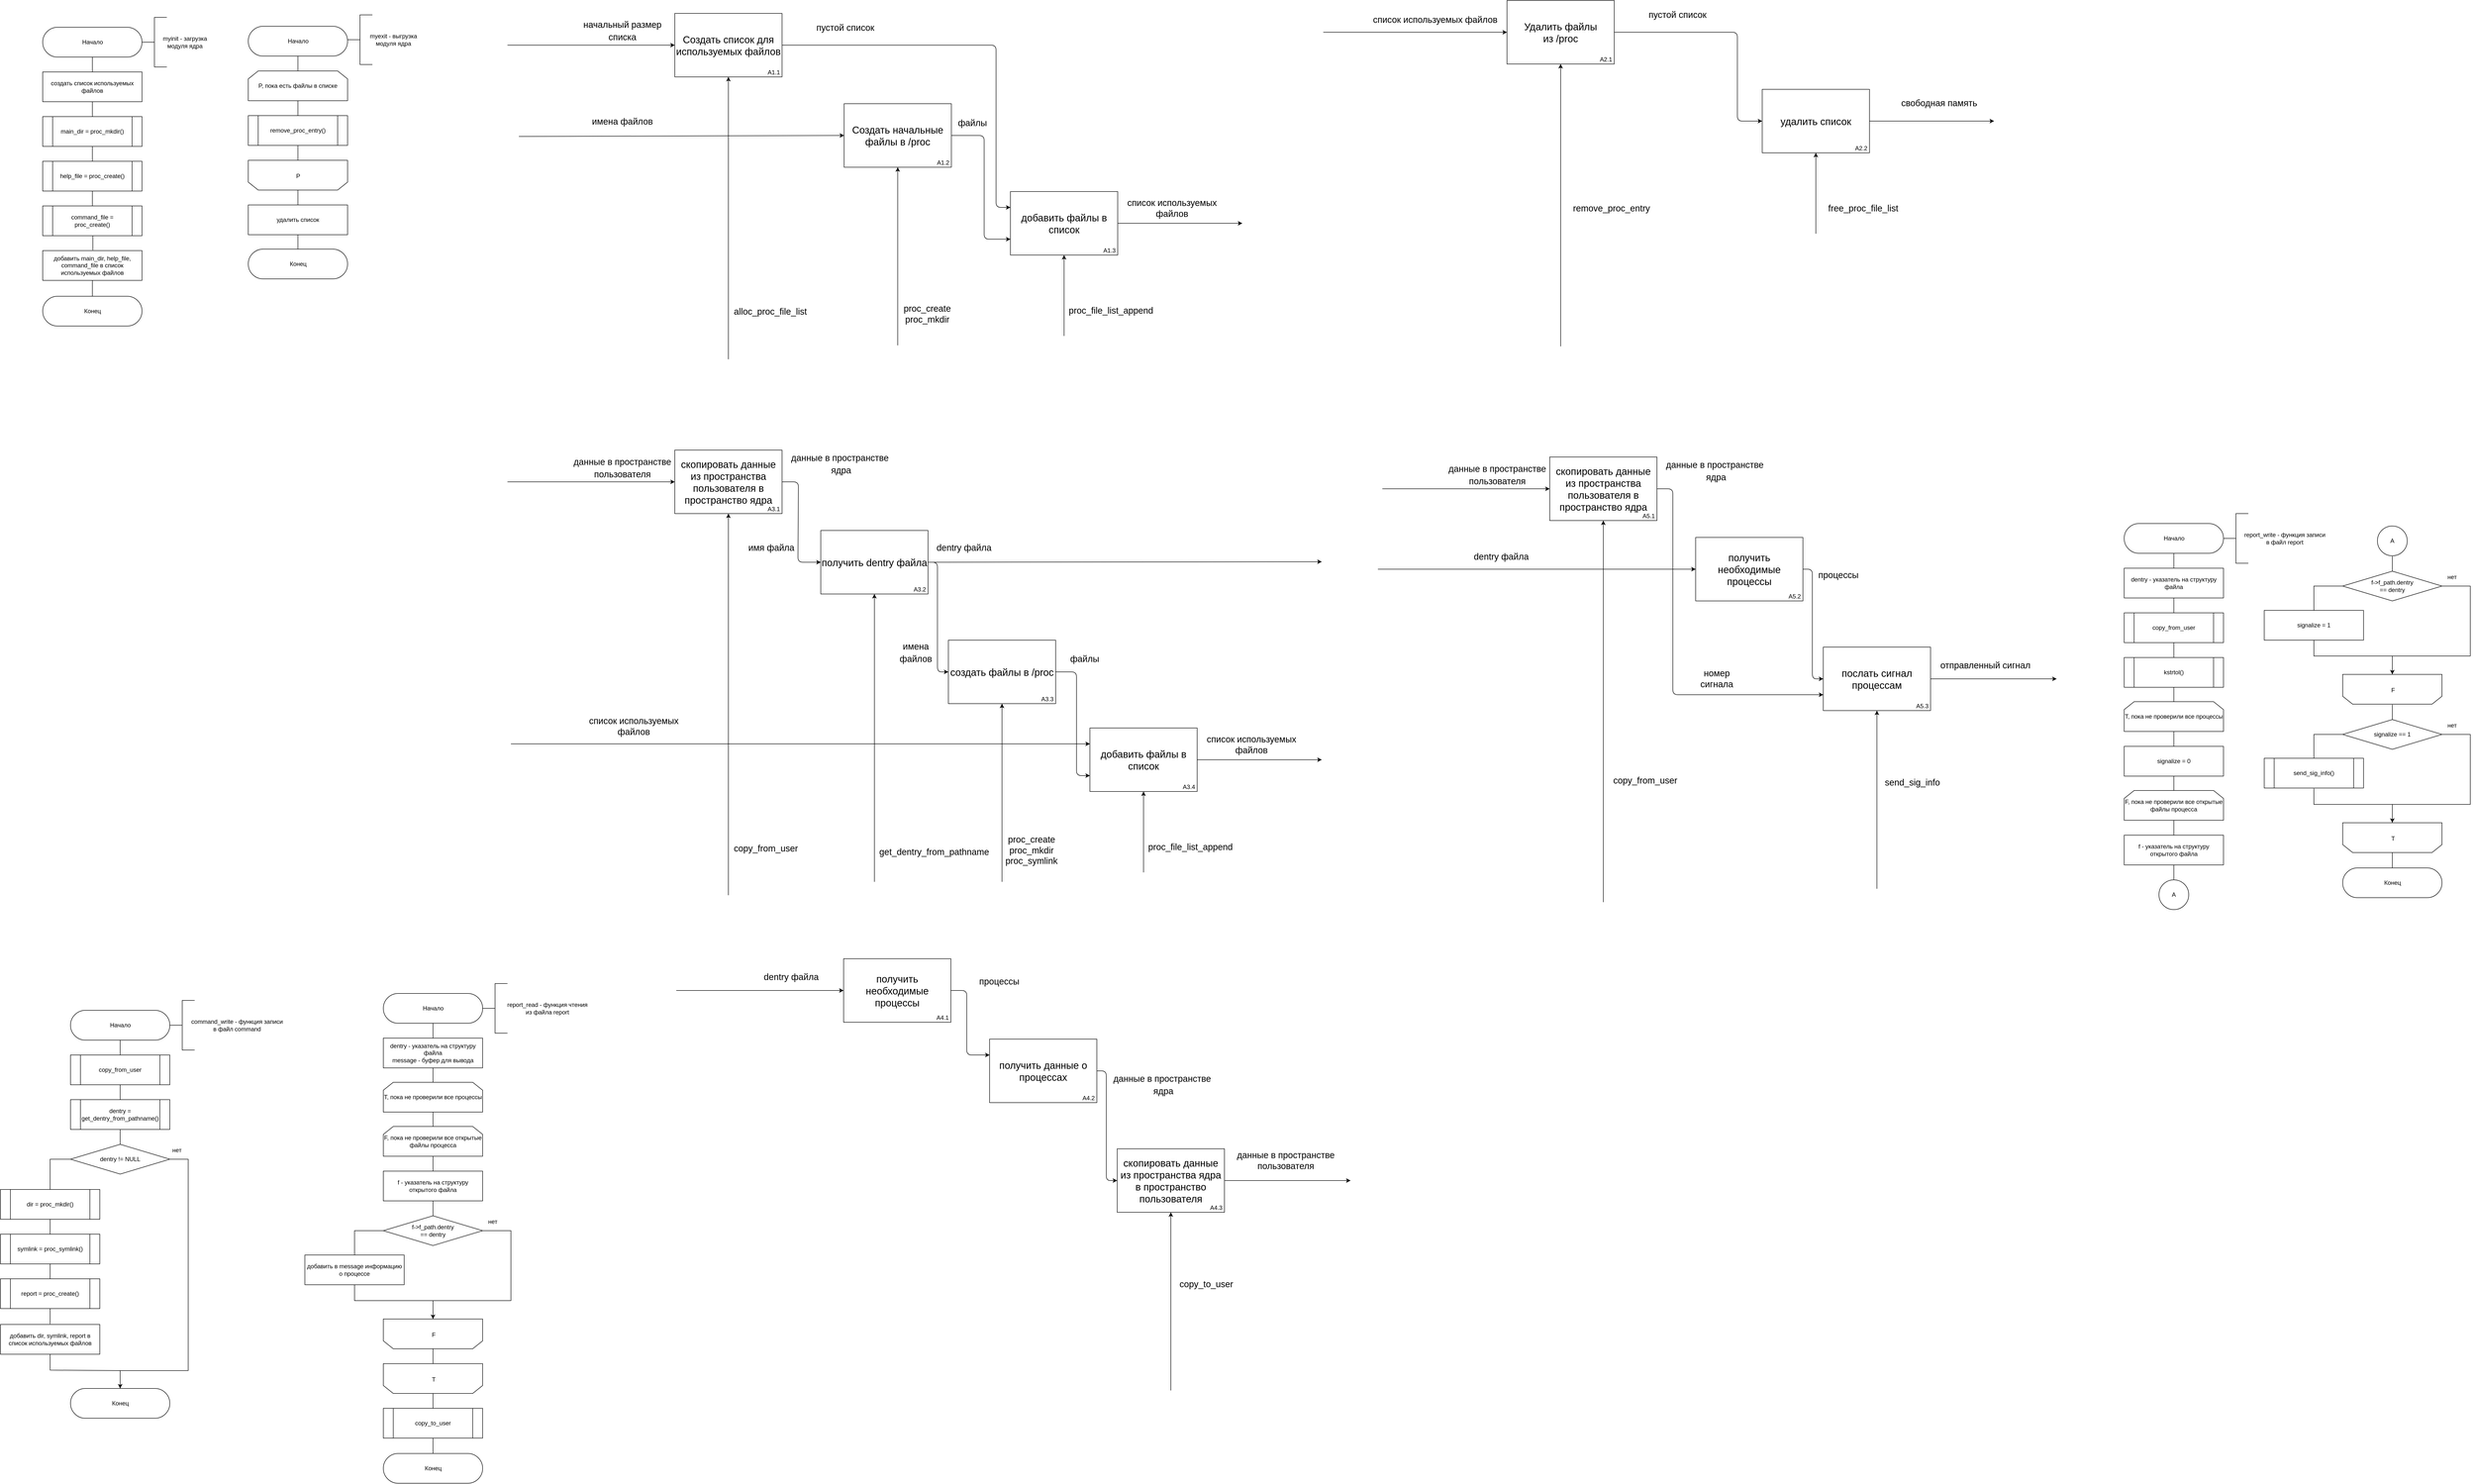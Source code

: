 <mxfile version="18.0.6" type="device"><diagram id="XD4PqWw48iPi73BxQshY" name="Страница 1"><mxGraphModel dx="4360" dy="1122" grid="0" gridSize="10" guides="1" tooltips="1" connect="1" arrows="1" fold="1" page="0" pageScale="1" pageWidth="827" pageHeight="1169" math="0" shadow="0"><root><mxCell id="0"/><mxCell id="1" parent="0"/><mxCell id="dDLsarvr_OctGX_Q1_LE-2" value="Начало" style="html=1;dashed=0;whitespace=wrap;shape=mxgraph.dfd.start;rotation=0;" parent="1" vertex="1"><mxGeometry x="-1056" y="1231" width="200" height="60" as="geometry"/></mxCell><mxCell id="dDLsarvr_OctGX_Q1_LE-3" style="edgeStyle=none;html=1;exitX=0.5;exitY=1;exitDx=0;exitDy=0;entryX=0.5;entryY=0;entryDx=0;entryDy=0;endArrow=none;endFill=0;rounded=0;" parent="1" edge="1"><mxGeometry relative="1" as="geometry"><mxPoint x="-956" y="1561" as="sourcePoint"/><mxPoint x="-956" y="1591" as="targetPoint"/></mxGeometry></mxCell><mxCell id="dDLsarvr_OctGX_Q1_LE-5" style="edgeStyle=none;rounded=0;html=1;exitX=0.5;exitY=1;exitDx=0;exitDy=0;entryX=0.5;entryY=0;entryDx=0;entryDy=0;endArrow=none;endFill=0;" parent="1" edge="1"><mxGeometry relative="1" as="geometry"><mxPoint x="-956" y="1381" as="sourcePoint"/><mxPoint x="-956" y="1411" as="targetPoint"/></mxGeometry></mxCell><mxCell id="dDLsarvr_OctGX_Q1_LE-7" style="edgeStyle=none;rounded=0;html=1;exitX=0.5;exitY=1;exitDx=0;exitDy=0;entryX=0.5;entryY=0;entryDx=0;entryDy=0;endArrow=none;endFill=0;" parent="1" edge="1"><mxGeometry relative="1" as="geometry"><mxPoint x="-956" y="1291" as="sourcePoint"/><mxPoint x="-956" y="1321" as="targetPoint"/></mxGeometry></mxCell><mxCell id="dDLsarvr_OctGX_Q1_LE-11" style="edgeStyle=none;rounded=0;html=1;exitX=0.5;exitY=1;exitDx=0;exitDy=0;entryX=0.5;entryY=0;entryDx=0;entryDy=0;endArrow=none;endFill=0;" parent="1" edge="1"><mxGeometry relative="1" as="geometry"><mxPoint x="-955" y="1649" as="sourcePoint"/><mxPoint x="-955" y="1680" as="targetPoint"/></mxGeometry></mxCell><mxCell id="dDLsarvr_OctGX_Q1_LE-12" value="создать список используемых файлов" style="rounded=0;whiteSpace=wrap;html=1;rotation=0;" parent="1" vertex="1"><mxGeometry x="-1056" y="1321" width="200" height="60" as="geometry"/></mxCell><mxCell id="dDLsarvr_OctGX_Q1_LE-13" value="" style="edgeStyle=none;html=1;endArrow=none;endFill=0;" parent="1" edge="1"><mxGeometry relative="1" as="geometry"><mxPoint x="-956" y="1501" as="targetPoint"/><mxPoint x="-956" y="1471" as="sourcePoint"/></mxGeometry></mxCell><mxCell id="dDLsarvr_OctGX_Q1_LE-63" value="help_file = proc_create()" style="shape=process;whiteSpace=wrap;html=1;backgroundOutline=1;" parent="1" vertex="1"><mxGeometry x="-1056" y="1501" width="200" height="60" as="geometry"/></mxCell><mxCell id="dDLsarvr_OctGX_Q1_LE-133" style="edgeStyle=none;html=1;exitX=0.5;exitY=1;exitDx=0;exitDy=0;entryX=0.5;entryY=0;entryDx=0;entryDy=0;endArrow=none;endFill=0;" parent="1" edge="1"><mxGeometry relative="1" as="geometry"><mxPoint x="-956" y="1741" as="sourcePoint"/><mxPoint x="-956" y="1771" as="targetPoint"/></mxGeometry></mxCell><mxCell id="fawSHBi-HDks07Xh_P-a-1" value="&lt;font style=&quot;font-size: 20px;&quot;&gt;Создать список для используемых файлов&lt;/font&gt;" style="rounded=0;whiteSpace=wrap;html=1;" vertex="1" parent="1"><mxGeometry x="217" y="1203" width="216" height="128" as="geometry"/></mxCell><mxCell id="fawSHBi-HDks07Xh_P-a-2" value="A1.1" style="text;html=1;align=center;verticalAlign=middle;resizable=0;points=[];autosize=1;strokeColor=none;fillColor=none;" vertex="1" parent="1"><mxGeometry x="398" y="1313" width="35" height="18" as="geometry"/></mxCell><mxCell id="fawSHBi-HDks07Xh_P-a-3" value="&lt;font style=&quot;font-size: 20px;&quot;&gt;Создать начальные файлы в /proc&lt;/font&gt;" style="rounded=0;whiteSpace=wrap;html=1;" vertex="1" parent="1"><mxGeometry x="558" y="1385" width="216" height="128" as="geometry"/></mxCell><mxCell id="fawSHBi-HDks07Xh_P-a-4" value="A1.2" style="text;html=1;align=center;verticalAlign=middle;resizable=0;points=[];autosize=1;strokeColor=none;fillColor=none;" vertex="1" parent="1"><mxGeometry x="739" y="1495" width="35" height="18" as="geometry"/></mxCell><mxCell id="fawSHBi-HDks07Xh_P-a-5" value="добавить файлы в список" style="rounded=0;whiteSpace=wrap;html=1;fontSize=20;" vertex="1" parent="1"><mxGeometry x="893" y="1562" width="216" height="128" as="geometry"/></mxCell><mxCell id="fawSHBi-HDks07Xh_P-a-6" value="A1.3" style="text;html=1;align=center;verticalAlign=middle;resizable=0;points=[];autosize=1;strokeColor=none;fillColor=none;" vertex="1" parent="1"><mxGeometry x="1074" y="1672" width="35" height="18" as="geometry"/></mxCell><mxCell id="fawSHBi-HDks07Xh_P-a-9" value="" style="endArrow=classic;html=1;rounded=0;fontSize=20;entryX=0;entryY=0.5;entryDx=0;entryDy=0;" edge="1" parent="1" target="fawSHBi-HDks07Xh_P-a-1"><mxGeometry width="50" height="50" relative="1" as="geometry"><mxPoint x="-120" y="1267" as="sourcePoint"/><mxPoint x="336" y="1382" as="targetPoint"/></mxGeometry></mxCell><mxCell id="fawSHBi-HDks07Xh_P-a-10" value="&lt;span style=&quot;font-size: 18px;&quot;&gt;начальный размер &lt;br&gt;списка&lt;/span&gt;" style="text;html=1;align=center;verticalAlign=middle;resizable=0;points=[];autosize=1;strokeColor=none;fillColor=none;fontSize=20;" vertex="1" parent="1"><mxGeometry x="27" y="1210" width="167" height="54" as="geometry"/></mxCell><mxCell id="fawSHBi-HDks07Xh_P-a-11" value="" style="endArrow=classic;html=1;rounded=1;fontSize=20;strokeColor=default;exitX=1;exitY=0.5;exitDx=0;exitDy=0;entryX=0;entryY=0.25;entryDx=0;entryDy=0;" edge="1" parent="1" source="fawSHBi-HDks07Xh_P-a-1" target="fawSHBi-HDks07Xh_P-a-5"><mxGeometry width="50" height="50" relative="1" as="geometry"><mxPoint x="441" y="1286" as="sourcePoint"/><mxPoint x="674" y="1324" as="targetPoint"/><Array as="points"><mxPoint x="864" y="1267"/><mxPoint x="864" y="1594"/></Array></mxGeometry></mxCell><mxCell id="fawSHBi-HDks07Xh_P-a-13" value="" style="endArrow=classic;html=1;rounded=0;fontSize=20;entryX=0;entryY=0.5;entryDx=0;entryDy=0;" edge="1" parent="1" target="fawSHBi-HDks07Xh_P-a-3"><mxGeometry width="50" height="50" relative="1" as="geometry"><mxPoint x="-97" y="1451" as="sourcePoint"/><mxPoint x="343" y="1527.0" as="targetPoint"/></mxGeometry></mxCell><mxCell id="fawSHBi-HDks07Xh_P-a-14" value="&lt;font style=&quot;font-size: 18px;&quot;&gt;имена файлов&lt;br&gt;&lt;/font&gt;" style="text;html=1;align=center;verticalAlign=middle;resizable=0;points=[];autosize=1;strokeColor=none;fillColor=none;fontSize=20;" vertex="1" parent="1"><mxGeometry x="44" y="1405.5" width="133" height="29" as="geometry"/></mxCell><mxCell id="fawSHBi-HDks07Xh_P-a-16" value="" style="endArrow=classic;html=1;rounded=1;fontSize=20;strokeColor=default;entryX=0;entryY=0.75;entryDx=0;entryDy=0;exitX=1;exitY=0.5;exitDx=0;exitDy=0;" edge="1" parent="1" source="fawSHBi-HDks07Xh_P-a-3" target="fawSHBi-HDks07Xh_P-a-5"><mxGeometry width="50" height="50" relative="1" as="geometry"><mxPoint x="996.629" y="1174" as="sourcePoint"/><mxPoint x="903" y="1636" as="targetPoint"/><Array as="points"><mxPoint x="840" y="1449"/><mxPoint x="840" y="1658"/></Array></mxGeometry></mxCell><mxCell id="fawSHBi-HDks07Xh_P-a-19" value="" style="endArrow=classic;html=1;rounded=0;fontSize=20;exitX=1;exitY=0.5;exitDx=0;exitDy=0;" edge="1" parent="1" source="fawSHBi-HDks07Xh_P-a-5"><mxGeometry width="50" height="50" relative="1" as="geometry"><mxPoint x="1061" y="1648" as="sourcePoint"/><mxPoint x="1360" y="1626" as="targetPoint"/></mxGeometry></mxCell><mxCell id="fawSHBi-HDks07Xh_P-a-20" value="список используемых&lt;br&gt;файлов" style="text;html=1;align=center;verticalAlign=middle;resizable=0;points=[];autosize=1;strokeColor=none;fillColor=none;fontSize=18;" vertex="1" parent="1"><mxGeometry x="1123" y="1572" width="190" height="48" as="geometry"/></mxCell><mxCell id="fawSHBi-HDks07Xh_P-a-21" value="&lt;font style=&quot;font-size: 18px;&quot;&gt;файлы&lt;br&gt;&lt;/font&gt;" style="text;html=1;align=center;verticalAlign=middle;resizable=0;points=[];autosize=1;strokeColor=none;fillColor=none;fontSize=20;" vertex="1" parent="1"><mxGeometry x="782" y="1408" width="68" height="29" as="geometry"/></mxCell><mxCell id="fawSHBi-HDks07Xh_P-a-22" value="&lt;span style=&quot;font-size: 18px;&quot;&gt;пустой список&lt;/span&gt;" style="text;html=1;align=center;verticalAlign=middle;resizable=0;points=[];autosize=1;strokeColor=none;fillColor=none;fontSize=20;" vertex="1" parent="1"><mxGeometry x="496" y="1216" width="127" height="29" as="geometry"/></mxCell><mxCell id="fawSHBi-HDks07Xh_P-a-24" value="" style="endArrow=classic;html=1;rounded=1;fontSize=18;strokeColor=default;entryX=0.5;entryY=1;entryDx=0;entryDy=0;" edge="1" parent="1" target="fawSHBi-HDks07Xh_P-a-1"><mxGeometry width="50" height="50" relative="1" as="geometry"><mxPoint x="325" y="1900" as="sourcePoint"/><mxPoint x="516" y="1499" as="targetPoint"/></mxGeometry></mxCell><mxCell id="fawSHBi-HDks07Xh_P-a-25" value="proc_create&lt;br&gt;proc_mkdir" style="text;html=1;align=center;verticalAlign=middle;resizable=0;points=[];autosize=1;strokeColor=none;fillColor=none;fontSize=18;" vertex="1" parent="1"><mxGeometry x="672" y="1785" width="105" height="48" as="geometry"/></mxCell><mxCell id="fawSHBi-HDks07Xh_P-a-26" value="" style="endArrow=classic;html=1;rounded=1;fontSize=18;strokeColor=default;entryX=0.5;entryY=1;entryDx=0;entryDy=0;" edge="1" parent="1" target="fawSHBi-HDks07Xh_P-a-3"><mxGeometry width="50" height="50" relative="1" as="geometry"><mxPoint x="666" y="1872" as="sourcePoint"/><mxPoint x="665.63" y="1519" as="targetPoint"/></mxGeometry></mxCell><mxCell id="fawSHBi-HDks07Xh_P-a-28" value="alloc_proc_file_list" style="text;html=1;align=center;verticalAlign=middle;resizable=0;points=[];autosize=1;strokeColor=none;fillColor=none;fontSize=18;" vertex="1" parent="1"><mxGeometry x="330" y="1791" width="157" height="26" as="geometry"/></mxCell><mxCell id="fawSHBi-HDks07Xh_P-a-29" value="" style="endArrow=classic;html=1;rounded=1;fontSize=18;strokeColor=default;entryX=0.5;entryY=1;entryDx=0;entryDy=0;" edge="1" parent="1" target="fawSHBi-HDks07Xh_P-a-5"><mxGeometry width="50" height="50" relative="1" as="geometry"><mxPoint x="1001" y="1853" as="sourcePoint"/><mxPoint x="676.0" y="1523.0" as="targetPoint"/></mxGeometry></mxCell><mxCell id="fawSHBi-HDks07Xh_P-a-30" value="proc_file_list_append" style="text;html=1;align=center;verticalAlign=middle;resizable=0;points=[];autosize=1;strokeColor=none;fillColor=none;fontSize=18;" vertex="1" parent="1"><mxGeometry x="1005" y="1789" width="180" height="26" as="geometry"/></mxCell><mxCell id="fawSHBi-HDks07Xh_P-a-31" value="&lt;font style=&quot;font-size: 20px;&quot;&gt;Удалить файлы&lt;br&gt;из /proc&lt;br&gt;&lt;/font&gt;" style="rounded=0;whiteSpace=wrap;html=1;" vertex="1" parent="1"><mxGeometry x="1893" y="1177" width="216" height="128" as="geometry"/></mxCell><mxCell id="fawSHBi-HDks07Xh_P-a-32" value="A2.1" style="text;html=1;align=center;verticalAlign=middle;resizable=0;points=[];autosize=1;strokeColor=none;fillColor=none;" vertex="1" parent="1"><mxGeometry x="2074" y="1287" width="35" height="18" as="geometry"/></mxCell><mxCell id="fawSHBi-HDks07Xh_P-a-35" value="удалить список" style="rounded=0;whiteSpace=wrap;html=1;fontSize=20;" vertex="1" parent="1"><mxGeometry x="2407" y="1356" width="216" height="128" as="geometry"/></mxCell><mxCell id="fawSHBi-HDks07Xh_P-a-36" value="A2.2" style="text;html=1;align=center;verticalAlign=middle;resizable=0;points=[];autosize=1;strokeColor=none;fillColor=none;" vertex="1" parent="1"><mxGeometry x="2588" y="1466" width="35" height="18" as="geometry"/></mxCell><mxCell id="fawSHBi-HDks07Xh_P-a-38" value="" style="endArrow=classic;html=1;rounded=1;fontSize=20;strokeColor=default;exitX=1;exitY=0.5;exitDx=0;exitDy=0;entryX=0;entryY=0.5;entryDx=0;entryDy=0;" edge="1" parent="1" source="fawSHBi-HDks07Xh_P-a-31" target="fawSHBi-HDks07Xh_P-a-35"><mxGeometry width="50" height="50" relative="1" as="geometry"><mxPoint x="2117" y="1260" as="sourcePoint"/><mxPoint x="2350" y="1298" as="targetPoint"/><Array as="points"><mxPoint x="2357" y="1241"/><mxPoint x="2357" y="1420"/></Array></mxGeometry></mxCell><mxCell id="fawSHBi-HDks07Xh_P-a-41" value="" style="endArrow=classic;html=1;rounded=0;fontSize=20;exitX=1;exitY=0.5;exitDx=0;exitDy=0;" edge="1" parent="1" source="fawSHBi-HDks07Xh_P-a-35"><mxGeometry width="50" height="50" relative="1" as="geometry"><mxPoint x="2575" y="1442" as="sourcePoint"/><mxPoint x="2874" y="1420" as="targetPoint"/></mxGeometry></mxCell><mxCell id="fawSHBi-HDks07Xh_P-a-42" value="свободная память" style="text;html=1;align=center;verticalAlign=middle;resizable=0;points=[];autosize=1;strokeColor=none;fillColor=none;fontSize=18;" vertex="1" parent="1"><mxGeometry x="2681" y="1371" width="163" height="26" as="geometry"/></mxCell><mxCell id="fawSHBi-HDks07Xh_P-a-44" value="&lt;span style=&quot;font-size: 18px;&quot;&gt;пустой список&lt;/span&gt;" style="text;html=1;align=center;verticalAlign=middle;resizable=0;points=[];autosize=1;strokeColor=none;fillColor=none;fontSize=20;" vertex="1" parent="1"><mxGeometry x="2172" y="1190" width="127" height="29" as="geometry"/></mxCell><mxCell id="fawSHBi-HDks07Xh_P-a-45" value="" style="endArrow=classic;html=1;rounded=1;fontSize=18;strokeColor=default;entryX=0.5;entryY=1;entryDx=0;entryDy=0;" edge="1" parent="1" target="fawSHBi-HDks07Xh_P-a-31"><mxGeometry width="50" height="50" relative="1" as="geometry"><mxPoint x="2001" y="1874" as="sourcePoint"/><mxPoint x="2192" y="1473" as="targetPoint"/></mxGeometry></mxCell><mxCell id="fawSHBi-HDks07Xh_P-a-48" value="remove_proc_entry" style="text;html=1;align=center;verticalAlign=middle;resizable=0;points=[];autosize=1;strokeColor=none;fillColor=none;fontSize=18;" vertex="1" parent="1"><mxGeometry x="2020" y="1583" width="165" height="26" as="geometry"/></mxCell><mxCell id="fawSHBi-HDks07Xh_P-a-49" value="" style="endArrow=classic;html=1;rounded=1;fontSize=18;strokeColor=default;entryX=0.5;entryY=1;entryDx=0;entryDy=0;" edge="1" parent="1" target="fawSHBi-HDks07Xh_P-a-35"><mxGeometry width="50" height="50" relative="1" as="geometry"><mxPoint x="2515" y="1647" as="sourcePoint"/><mxPoint x="2190.0" y="1317.0" as="targetPoint"/></mxGeometry></mxCell><mxCell id="fawSHBi-HDks07Xh_P-a-50" value="free_proc_file_list" style="text;html=1;align=center;verticalAlign=middle;resizable=0;points=[];autosize=1;strokeColor=none;fillColor=none;fontSize=18;" vertex="1" parent="1"><mxGeometry x="2534" y="1583" width="151" height="26" as="geometry"/></mxCell><mxCell id="fawSHBi-HDks07Xh_P-a-51" value="" style="endArrow=classic;html=1;rounded=0;fontSize=20;entryX=0;entryY=0.5;entryDx=0;entryDy=0;" edge="1" parent="1" target="fawSHBi-HDks07Xh_P-a-31"><mxGeometry width="50" height="50" relative="1" as="geometry"><mxPoint x="1523" y="1241" as="sourcePoint"/><mxPoint x="1620.0" y="1636" as="targetPoint"/></mxGeometry></mxCell><mxCell id="fawSHBi-HDks07Xh_P-a-52" value="список используемых файлов" style="text;html=1;align=center;verticalAlign=middle;resizable=0;points=[];autosize=1;strokeColor=none;fillColor=none;fontSize=18;" vertex="1" parent="1"><mxGeometry x="1617" y="1203" width="261" height="26" as="geometry"/></mxCell><mxCell id="fawSHBi-HDks07Xh_P-a-53" value="&lt;span style=&quot;font-size: 20px;&quot;&gt;скопировать данные из пространства пользователя в пространство ядра&lt;br&gt;&lt;/span&gt;" style="rounded=0;whiteSpace=wrap;html=1;" vertex="1" parent="1"><mxGeometry x="217" y="2083" width="216" height="128" as="geometry"/></mxCell><mxCell id="fawSHBi-HDks07Xh_P-a-54" value="A3.1" style="text;html=1;align=center;verticalAlign=middle;resizable=0;points=[];autosize=1;strokeColor=none;fillColor=none;" vertex="1" parent="1"><mxGeometry x="398" y="2193" width="35" height="18" as="geometry"/></mxCell><mxCell id="fawSHBi-HDks07Xh_P-a-55" value="&lt;span style=&quot;font-size: 20px;&quot;&gt;создать файлы в /proc&lt;/span&gt;" style="rounded=0;whiteSpace=wrap;html=1;" vertex="1" parent="1"><mxGeometry x="768" y="2466" width="216" height="128" as="geometry"/></mxCell><mxCell id="fawSHBi-HDks07Xh_P-a-56" value="A3.3" style="text;html=1;align=center;verticalAlign=middle;resizable=0;points=[];autosize=1;strokeColor=none;fillColor=none;" vertex="1" parent="1"><mxGeometry x="949" y="2576" width="35" height="18" as="geometry"/></mxCell><mxCell id="fawSHBi-HDks07Xh_P-a-57" value="добавить файлы в список" style="rounded=0;whiteSpace=wrap;html=1;fontSize=20;" vertex="1" parent="1"><mxGeometry x="1053" y="2643" width="216" height="128" as="geometry"/></mxCell><mxCell id="fawSHBi-HDks07Xh_P-a-58" value="A3.4" style="text;html=1;align=center;verticalAlign=middle;resizable=0;points=[];autosize=1;strokeColor=none;fillColor=none;" vertex="1" parent="1"><mxGeometry x="1234" y="2753" width="35" height="18" as="geometry"/></mxCell><mxCell id="fawSHBi-HDks07Xh_P-a-59" value="" style="endArrow=classic;html=1;rounded=0;fontSize=20;entryX=0;entryY=0.5;entryDx=0;entryDy=0;" edge="1" parent="1" target="fawSHBi-HDks07Xh_P-a-53"><mxGeometry width="50" height="50" relative="1" as="geometry"><mxPoint x="-120" y="2147" as="sourcePoint"/><mxPoint x="336" y="2262" as="targetPoint"/></mxGeometry></mxCell><mxCell id="fawSHBi-HDks07Xh_P-a-60" value="&lt;span style=&quot;font-size: 18px;&quot;&gt;данные в пространстве&lt;br&gt;пользователя&lt;br&gt;&lt;/span&gt;" style="text;html=1;align=center;verticalAlign=middle;resizable=0;points=[];autosize=1;strokeColor=none;fillColor=none;fontSize=20;" vertex="1" parent="1"><mxGeometry x="7" y="2091" width="207" height="54" as="geometry"/></mxCell><mxCell id="fawSHBi-HDks07Xh_P-a-61" value="" style="endArrow=classic;html=1;rounded=1;fontSize=20;strokeColor=default;exitX=1;exitY=0.5;exitDx=0;exitDy=0;entryX=0;entryY=0.5;entryDx=0;entryDy=0;" edge="1" parent="1" source="fawSHBi-HDks07Xh_P-a-53" target="fawSHBi-HDks07Xh_P-a-76"><mxGeometry width="50" height="50" relative="1" as="geometry"><mxPoint x="441" y="2166" as="sourcePoint"/><mxPoint x="674" y="2204" as="targetPoint"/><Array as="points"><mxPoint x="466" y="2147"/><mxPoint x="465" y="2309"/></Array></mxGeometry></mxCell><mxCell id="fawSHBi-HDks07Xh_P-a-62" value="" style="endArrow=classic;html=1;rounded=1;fontSize=20;entryX=0;entryY=0.5;entryDx=0;entryDy=0;exitX=1;exitY=0.5;exitDx=0;exitDy=0;" edge="1" parent="1" target="fawSHBi-HDks07Xh_P-a-55" source="fawSHBi-HDks07Xh_P-a-76"><mxGeometry width="50" height="50" relative="1" as="geometry"><mxPoint x="545" y="2530" as="sourcePoint"/><mxPoint x="553" y="2608" as="targetPoint"/><Array as="points"><mxPoint x="746" y="2309"/><mxPoint x="746" y="2530"/></Array></mxGeometry></mxCell><mxCell id="fawSHBi-HDks07Xh_P-a-63" value="&lt;font style=&quot;font-size: 18px;&quot;&gt;имена&lt;br&gt;файлов&lt;br&gt;&lt;/font&gt;" style="text;html=1;align=center;verticalAlign=middle;resizable=0;points=[];autosize=1;strokeColor=none;fillColor=none;fontSize=20;" vertex="1" parent="1"><mxGeometry x="664" y="2463" width="75" height="54" as="geometry"/></mxCell><mxCell id="fawSHBi-HDks07Xh_P-a-64" value="" style="endArrow=classic;html=1;rounded=1;fontSize=20;strokeColor=default;entryX=0;entryY=0.75;entryDx=0;entryDy=0;exitX=1;exitY=0.5;exitDx=0;exitDy=0;" edge="1" parent="1" source="fawSHBi-HDks07Xh_P-a-55" target="fawSHBi-HDks07Xh_P-a-57"><mxGeometry width="50" height="50" relative="1" as="geometry"><mxPoint x="1206.629" y="2255" as="sourcePoint"/><mxPoint x="1113" y="2717" as="targetPoint"/><Array as="points"><mxPoint x="1026" y="2530"/><mxPoint x="1026" y="2739"/></Array></mxGeometry></mxCell><mxCell id="fawSHBi-HDks07Xh_P-a-65" value="" style="endArrow=classic;html=1;rounded=0;fontSize=20;exitX=1;exitY=0.5;exitDx=0;exitDy=0;" edge="1" parent="1" source="fawSHBi-HDks07Xh_P-a-57"><mxGeometry width="50" height="50" relative="1" as="geometry"><mxPoint x="1221" y="2729" as="sourcePoint"/><mxPoint x="1520" y="2707" as="targetPoint"/></mxGeometry></mxCell><mxCell id="fawSHBi-HDks07Xh_P-a-66" value="список используемых&lt;br&gt;файлов" style="text;html=1;align=center;verticalAlign=middle;resizable=0;points=[];autosize=1;strokeColor=none;fillColor=none;fontSize=18;" vertex="1" parent="1"><mxGeometry x="1283" y="2653" width="190" height="48" as="geometry"/></mxCell><mxCell id="fawSHBi-HDks07Xh_P-a-67" value="&lt;font style=&quot;font-size: 18px;&quot;&gt;файлы&lt;br&gt;&lt;/font&gt;" style="text;html=1;align=center;verticalAlign=middle;resizable=0;points=[];autosize=1;strokeColor=none;fillColor=none;fontSize=20;" vertex="1" parent="1"><mxGeometry x="1008" y="2488" width="68" height="29" as="geometry"/></mxCell><mxCell id="fawSHBi-HDks07Xh_P-a-68" value="&lt;span style=&quot;font-size: 18px;&quot;&gt;данные в пространстве&lt;br&gt;&amp;nbsp;ядра&lt;/span&gt;" style="text;html=1;align=center;verticalAlign=middle;resizable=0;points=[];autosize=1;strokeColor=none;fillColor=none;fontSize=20;" vertex="1" parent="1"><mxGeometry x="445" y="2083" width="207" height="54" as="geometry"/></mxCell><mxCell id="fawSHBi-HDks07Xh_P-a-69" value="" style="endArrow=classic;html=1;rounded=1;fontSize=18;strokeColor=default;entryX=0.5;entryY=1;entryDx=0;entryDy=0;" edge="1" parent="1" target="fawSHBi-HDks07Xh_P-a-53"><mxGeometry width="50" height="50" relative="1" as="geometry"><mxPoint x="325" y="2980" as="sourcePoint"/><mxPoint x="516" y="2379" as="targetPoint"/></mxGeometry></mxCell><mxCell id="fawSHBi-HDks07Xh_P-a-70" value="proc_create&lt;br&gt;proc_mkdir&lt;br&gt;proc_symlink" style="text;html=1;align=center;verticalAlign=middle;resizable=0;points=[];autosize=1;strokeColor=none;fillColor=none;fontSize=18;" vertex="1" parent="1"><mxGeometry x="877" y="2855" width="115" height="70" as="geometry"/></mxCell><mxCell id="fawSHBi-HDks07Xh_P-a-71" value="" style="endArrow=classic;html=1;rounded=1;fontSize=18;strokeColor=default;entryX=0.5;entryY=1;entryDx=0;entryDy=0;" edge="1" parent="1" target="fawSHBi-HDks07Xh_P-a-55"><mxGeometry width="50" height="50" relative="1" as="geometry"><mxPoint x="876" y="2953" as="sourcePoint"/><mxPoint x="875.63" y="2600" as="targetPoint"/></mxGeometry></mxCell><mxCell id="fawSHBi-HDks07Xh_P-a-72" value="copy_from_user" style="text;html=1;align=center;verticalAlign=middle;resizable=0;points=[];autosize=1;strokeColor=none;fillColor=none;fontSize=18;" vertex="1" parent="1"><mxGeometry x="330" y="2873" width="139" height="26" as="geometry"/></mxCell><mxCell id="fawSHBi-HDks07Xh_P-a-73" value="" style="endArrow=classic;html=1;rounded=1;fontSize=18;strokeColor=default;entryX=0.5;entryY=1;entryDx=0;entryDy=0;" edge="1" parent="1" target="fawSHBi-HDks07Xh_P-a-57"><mxGeometry width="50" height="50" relative="1" as="geometry"><mxPoint x="1161" y="2934" as="sourcePoint"/><mxPoint x="836.0" y="2604.0" as="targetPoint"/></mxGeometry></mxCell><mxCell id="fawSHBi-HDks07Xh_P-a-74" value="proc_file_list_append" style="text;html=1;align=center;verticalAlign=middle;resizable=0;points=[];autosize=1;strokeColor=none;fillColor=none;fontSize=18;" vertex="1" parent="1"><mxGeometry x="1165" y="2870" width="180" height="26" as="geometry"/></mxCell><mxCell id="fawSHBi-HDks07Xh_P-a-76" value="получить dentry файла" style="rounded=0;whiteSpace=wrap;html=1;fontSize=20;" vertex="1" parent="1"><mxGeometry x="511" y="2245" width="216" height="128" as="geometry"/></mxCell><mxCell id="fawSHBi-HDks07Xh_P-a-77" value="A3.2" style="text;html=1;align=center;verticalAlign=middle;resizable=0;points=[];autosize=1;strokeColor=none;fillColor=none;" vertex="1" parent="1"><mxGeometry x="692" y="2355" width="35" height="18" as="geometry"/></mxCell><mxCell id="fawSHBi-HDks07Xh_P-a-78" value="имя файла" style="text;html=1;align=center;verticalAlign=middle;resizable=0;points=[];autosize=1;strokeColor=none;fillColor=none;fontSize=18;" vertex="1" parent="1"><mxGeometry x="359" y="2267" width="103" height="26" as="geometry"/></mxCell><mxCell id="fawSHBi-HDks07Xh_P-a-80" value="" style="endArrow=classic;html=1;rounded=0;fontSize=20;exitX=1;exitY=0.5;exitDx=0;exitDy=0;" edge="1" parent="1" source="fawSHBi-HDks07Xh_P-a-76"><mxGeometry width="50" height="50" relative="1" as="geometry"><mxPoint x="733" y="2308.47" as="sourcePoint"/><mxPoint x="1520" y="2308" as="targetPoint"/></mxGeometry></mxCell><mxCell id="fawSHBi-HDks07Xh_P-a-81" value="dentry файла" style="text;html=1;align=center;verticalAlign=middle;resizable=0;points=[];autosize=1;strokeColor=none;fillColor=none;fontSize=18;" vertex="1" parent="1"><mxGeometry x="739" y="2267" width="120" height="26" as="geometry"/></mxCell><mxCell id="fawSHBi-HDks07Xh_P-a-82" value="" style="endArrow=classic;html=1;rounded=0;fontSize=20;entryX=0;entryY=0.25;entryDx=0;entryDy=0;" edge="1" parent="1" target="fawSHBi-HDks07Xh_P-a-57"><mxGeometry width="50" height="50" relative="1" as="geometry"><mxPoint x="-113" y="2675" as="sourcePoint"/><mxPoint x="751" y="2692" as="targetPoint"/></mxGeometry></mxCell><mxCell id="fawSHBi-HDks07Xh_P-a-83" value="список используемых&lt;br&gt;файлов" style="text;html=1;align=center;verticalAlign=middle;resizable=0;points=[];autosize=1;strokeColor=none;fillColor=none;fontSize=18;" vertex="1" parent="1"><mxGeometry x="39" y="2616" width="190" height="48" as="geometry"/></mxCell><mxCell id="fawSHBi-HDks07Xh_P-a-84" value="&lt;span style=&quot;font-size: 20px;&quot;&gt;скопировать данные из пространства пользователя в пространство ядра&lt;br&gt;&lt;/span&gt;" style="rounded=0;whiteSpace=wrap;html=1;" vertex="1" parent="1"><mxGeometry x="1979" y="2097" width="216" height="128" as="geometry"/></mxCell><mxCell id="fawSHBi-HDks07Xh_P-a-85" value="A5.1" style="text;html=1;align=center;verticalAlign=middle;resizable=0;points=[];autosize=1;strokeColor=none;fillColor=none;" vertex="1" parent="1"><mxGeometry x="2160" y="2207" width="35" height="18" as="geometry"/></mxCell><mxCell id="fawSHBi-HDks07Xh_P-a-86" value="&lt;span style=&quot;font-size: 20px;&quot;&gt;послать сигнал процессам&lt;/span&gt;" style="rounded=0;whiteSpace=wrap;html=1;" vertex="1" parent="1"><mxGeometry x="2530" y="2480" width="216" height="128" as="geometry"/></mxCell><mxCell id="fawSHBi-HDks07Xh_P-a-87" value="A5.3" style="text;html=1;align=center;verticalAlign=middle;resizable=0;points=[];autosize=1;strokeColor=none;fillColor=none;" vertex="1" parent="1"><mxGeometry x="2711" y="2590" width="35" height="18" as="geometry"/></mxCell><mxCell id="fawSHBi-HDks07Xh_P-a-90" value="" style="endArrow=classic;html=1;rounded=0;fontSize=20;entryX=0;entryY=0.5;entryDx=0;entryDy=0;" edge="1" parent="1" target="fawSHBi-HDks07Xh_P-a-84"><mxGeometry width="50" height="50" relative="1" as="geometry"><mxPoint x="1642" y="2161.0" as="sourcePoint"/><mxPoint x="2098" y="2276" as="targetPoint"/></mxGeometry></mxCell><mxCell id="fawSHBi-HDks07Xh_P-a-91" value="&lt;span style=&quot;font-size: 18px;&quot;&gt;данные в пространстве&lt;br&gt;пользователя&lt;br&gt;&lt;/span&gt;" style="text;html=1;align=center;verticalAlign=middle;resizable=0;points=[];autosize=1;strokeColor=none;fillColor=none;fontSize=20;" vertex="1" parent="1"><mxGeometry x="1769" y="2105" width="207" height="54" as="geometry"/></mxCell><mxCell id="fawSHBi-HDks07Xh_P-a-92" value="" style="endArrow=classic;html=1;rounded=1;fontSize=20;strokeColor=default;exitX=1;exitY=0.5;exitDx=0;exitDy=0;entryX=0;entryY=0.75;entryDx=0;entryDy=0;" edge="1" parent="1" source="fawSHBi-HDks07Xh_P-a-84" target="fawSHBi-HDks07Xh_P-a-86"><mxGeometry width="50" height="50" relative="1" as="geometry"><mxPoint x="2203" y="2180" as="sourcePoint"/><mxPoint x="2436" y="2218" as="targetPoint"/><Array as="points"><mxPoint x="2227" y="2161"/><mxPoint x="2227" y="2576"/></Array></mxGeometry></mxCell><mxCell id="fawSHBi-HDks07Xh_P-a-93" value="" style="endArrow=classic;html=1;rounded=1;fontSize=20;entryX=0;entryY=0.5;entryDx=0;entryDy=0;exitX=1;exitY=0.5;exitDx=0;exitDy=0;" edge="1" parent="1" source="fawSHBi-HDks07Xh_P-a-106" target="fawSHBi-HDks07Xh_P-a-86"><mxGeometry width="50" height="50" relative="1" as="geometry"><mxPoint x="2307" y="2544" as="sourcePoint"/><mxPoint x="2315" y="2622" as="targetPoint"/><Array as="points"><mxPoint x="2508" y="2323"/><mxPoint x="2508" y="2544"/></Array></mxGeometry></mxCell><mxCell id="fawSHBi-HDks07Xh_P-a-99" value="&lt;span style=&quot;font-size: 18px;&quot;&gt;данные в пространстве&lt;br&gt;&amp;nbsp;ядра&lt;/span&gt;" style="text;html=1;align=center;verticalAlign=middle;resizable=0;points=[];autosize=1;strokeColor=none;fillColor=none;fontSize=20;" vertex="1" parent="1"><mxGeometry x="2207" y="2097" width="207" height="54" as="geometry"/></mxCell><mxCell id="fawSHBi-HDks07Xh_P-a-100" value="" style="endArrow=classic;html=1;rounded=1;fontSize=18;strokeColor=default;entryX=0.5;entryY=1;entryDx=0;entryDy=0;" edge="1" parent="1" target="fawSHBi-HDks07Xh_P-a-84"><mxGeometry width="50" height="50" relative="1" as="geometry"><mxPoint x="2087" y="2994" as="sourcePoint"/><mxPoint x="2278" y="2393" as="targetPoint"/></mxGeometry></mxCell><mxCell id="fawSHBi-HDks07Xh_P-a-101" value="send_sig_info" style="text;html=1;align=center;verticalAlign=middle;resizable=0;points=[];autosize=1;strokeColor=none;fillColor=none;fontSize=18;" vertex="1" parent="1"><mxGeometry x="2648" y="2740" width="121" height="26" as="geometry"/></mxCell><mxCell id="fawSHBi-HDks07Xh_P-a-102" value="" style="endArrow=classic;html=1;rounded=1;fontSize=18;strokeColor=default;entryX=0.5;entryY=1;entryDx=0;entryDy=0;" edge="1" parent="1" target="fawSHBi-HDks07Xh_P-a-86"><mxGeometry width="50" height="50" relative="1" as="geometry"><mxPoint x="2638.0" y="2967" as="sourcePoint"/><mxPoint x="2637.63" y="2614" as="targetPoint"/></mxGeometry></mxCell><mxCell id="fawSHBi-HDks07Xh_P-a-103" value="copy_from_user" style="text;html=1;align=center;verticalAlign=middle;resizable=0;points=[];autosize=1;strokeColor=none;fillColor=none;fontSize=18;" vertex="1" parent="1"><mxGeometry x="2101" y="2736" width="139" height="26" as="geometry"/></mxCell><mxCell id="fawSHBi-HDks07Xh_P-a-106" value="получить необходимые процессы" style="rounded=0;whiteSpace=wrap;html=1;fontSize=20;" vertex="1" parent="1"><mxGeometry x="2273" y="2259" width="216" height="128" as="geometry"/></mxCell><mxCell id="fawSHBi-HDks07Xh_P-a-107" value="A5.2" style="text;html=1;align=center;verticalAlign=middle;resizable=0;points=[];autosize=1;strokeColor=none;fillColor=none;" vertex="1" parent="1"><mxGeometry x="2454" y="2369" width="35" height="18" as="geometry"/></mxCell><mxCell id="fawSHBi-HDks07Xh_P-a-108" value="номер&lt;br&gt;сигнала" style="text;html=1;align=center;verticalAlign=middle;resizable=0;points=[];autosize=1;strokeColor=none;fillColor=none;fontSize=18;" vertex="1" parent="1"><mxGeometry x="2277" y="2520" width="76" height="48" as="geometry"/></mxCell><mxCell id="fawSHBi-HDks07Xh_P-a-110" value="процессы" style="text;html=1;align=center;verticalAlign=middle;resizable=0;points=[];autosize=1;strokeColor=none;fillColor=none;fontSize=18;" vertex="1" parent="1"><mxGeometry x="2514" y="2322" width="91" height="26" as="geometry"/></mxCell><mxCell id="fawSHBi-HDks07Xh_P-a-111" value="" style="endArrow=classic;html=1;rounded=0;fontSize=20;entryX=0;entryY=0.5;entryDx=0;entryDy=0;" edge="1" parent="1" target="fawSHBi-HDks07Xh_P-a-106"><mxGeometry width="50" height="50" relative="1" as="geometry"><mxPoint x="1633" y="2323" as="sourcePoint"/><mxPoint x="2513" y="2706" as="targetPoint"/></mxGeometry></mxCell><mxCell id="fawSHBi-HDks07Xh_P-a-112" value="dentry файла" style="text;html=1;align=center;verticalAlign=middle;resizable=0;points=[];autosize=1;strokeColor=none;fillColor=none;fontSize=18;" vertex="1" parent="1"><mxGeometry x="1821" y="2285" width="120" height="26" as="geometry"/></mxCell><mxCell id="fawSHBi-HDks07Xh_P-a-113" value="" style="endArrow=classic;html=1;rounded=1;fontSize=18;strokeColor=default;entryX=0.5;entryY=1;entryDx=0;entryDy=0;" edge="1" parent="1" target="fawSHBi-HDks07Xh_P-a-76"><mxGeometry width="50" height="50" relative="1" as="geometry"><mxPoint x="619" y="2953" as="sourcePoint"/><mxPoint x="335" y="2221.0" as="targetPoint"/></mxGeometry></mxCell><mxCell id="fawSHBi-HDks07Xh_P-a-114" value="get_dentry_from_pathname" style="text;html=1;align=center;verticalAlign=middle;resizable=0;points=[];autosize=1;strokeColor=none;fillColor=none;fontSize=18;" vertex="1" parent="1"><mxGeometry x="623" y="2880" width="231" height="26" as="geometry"/></mxCell><mxCell id="fawSHBi-HDks07Xh_P-a-115" value="" style="endArrow=classic;html=1;rounded=1;fontSize=18;strokeColor=default;exitX=1;exitY=0.5;exitDx=0;exitDy=0;" edge="1" parent="1" source="fawSHBi-HDks07Xh_P-a-86"><mxGeometry width="50" height="50" relative="1" as="geometry"><mxPoint x="2648" y="2977" as="sourcePoint"/><mxPoint x="3000" y="2544" as="targetPoint"/></mxGeometry></mxCell><mxCell id="fawSHBi-HDks07Xh_P-a-116" value="отправленный сигнал" style="text;html=1;align=center;verticalAlign=middle;resizable=0;points=[];autosize=1;strokeColor=none;fillColor=none;fontSize=18;" vertex="1" parent="1"><mxGeometry x="2760" y="2504" width="191" height="26" as="geometry"/></mxCell><mxCell id="fawSHBi-HDks07Xh_P-a-117" value="&lt;span style=&quot;font-size: 20px;&quot;&gt;получить необходимые процессы&lt;/span&gt;&lt;span style=&quot;font-size: 20px;&quot;&gt;&lt;br&gt;&lt;/span&gt;" style="rounded=0;whiteSpace=wrap;html=1;" vertex="1" parent="1"><mxGeometry x="557" y="3108" width="216" height="128" as="geometry"/></mxCell><mxCell id="fawSHBi-HDks07Xh_P-a-118" value="A4.1" style="text;html=1;align=center;verticalAlign=middle;resizable=0;points=[];autosize=1;strokeColor=none;fillColor=none;" vertex="1" parent="1"><mxGeometry x="738" y="3218" width="35" height="18" as="geometry"/></mxCell><mxCell id="fawSHBi-HDks07Xh_P-a-119" value="&lt;span style=&quot;font-size: 20px;&quot;&gt;скопировать данные из пространства ядра в пространство пользователя&lt;/span&gt;" style="rounded=0;whiteSpace=wrap;html=1;" vertex="1" parent="1"><mxGeometry x="1108" y="3491" width="216" height="128" as="geometry"/></mxCell><mxCell id="fawSHBi-HDks07Xh_P-a-120" value="A4.3" style="text;html=1;align=center;verticalAlign=middle;resizable=0;points=[];autosize=1;strokeColor=none;fillColor=none;" vertex="1" parent="1"><mxGeometry x="1289" y="3601" width="35" height="18" as="geometry"/></mxCell><mxCell id="fawSHBi-HDks07Xh_P-a-121" value="" style="endArrow=classic;html=1;rounded=0;fontSize=20;entryX=0;entryY=0.5;entryDx=0;entryDy=0;" edge="1" parent="1" target="fawSHBi-HDks07Xh_P-a-117"><mxGeometry width="50" height="50" relative="1" as="geometry"><mxPoint x="220" y="3172" as="sourcePoint"/><mxPoint x="676" y="3287" as="targetPoint"/></mxGeometry></mxCell><mxCell id="fawSHBi-HDks07Xh_P-a-122" value="&lt;span style=&quot;font-size: 18px;&quot;&gt;dentry файла&lt;/span&gt;&lt;span style=&quot;font-size: 18px;&quot;&gt;&lt;br&gt;&lt;/span&gt;" style="text;html=1;align=center;verticalAlign=middle;resizable=0;points=[];autosize=1;strokeColor=none;fillColor=none;fontSize=20;" vertex="1" parent="1"><mxGeometry x="391" y="3129" width="120" height="29" as="geometry"/></mxCell><mxCell id="fawSHBi-HDks07Xh_P-a-123" value="" style="endArrow=classic;html=1;rounded=1;fontSize=20;strokeColor=default;exitX=1;exitY=0.5;exitDx=0;exitDy=0;entryX=0;entryY=0.25;entryDx=0;entryDy=0;" edge="1" parent="1" source="fawSHBi-HDks07Xh_P-a-117" target="fawSHBi-HDks07Xh_P-a-130"><mxGeometry width="50" height="50" relative="1" as="geometry"><mxPoint x="781" y="3191" as="sourcePoint"/><mxPoint x="1014" y="3229" as="targetPoint"/><Array as="points"><mxPoint x="805" y="3172"/><mxPoint x="805" y="3302"/></Array></mxGeometry></mxCell><mxCell id="fawSHBi-HDks07Xh_P-a-124" value="" style="endArrow=classic;html=1;rounded=1;fontSize=20;entryX=0;entryY=0.5;entryDx=0;entryDy=0;exitX=1;exitY=0.5;exitDx=0;exitDy=0;" edge="1" parent="1" source="fawSHBi-HDks07Xh_P-a-130" target="fawSHBi-HDks07Xh_P-a-119"><mxGeometry width="50" height="50" relative="1" as="geometry"><mxPoint x="885" y="3555" as="sourcePoint"/><mxPoint x="893" y="3633" as="targetPoint"/><Array as="points"><mxPoint x="1086" y="3334"/><mxPoint x="1086" y="3555"/></Array></mxGeometry></mxCell><mxCell id="fawSHBi-HDks07Xh_P-a-125" value="&lt;span style=&quot;font-size: 18px;&quot;&gt;данные в пространстве&lt;br&gt;&amp;nbsp;ядра&lt;/span&gt;" style="text;html=1;align=center;verticalAlign=middle;resizable=0;points=[];autosize=1;strokeColor=none;fillColor=none;fontSize=20;" vertex="1" parent="1"><mxGeometry x="1094" y="3334" width="207" height="54" as="geometry"/></mxCell><mxCell id="fawSHBi-HDks07Xh_P-a-127" value="copy_to_user" style="text;html=1;align=center;verticalAlign=middle;resizable=0;points=[];autosize=1;strokeColor=none;fillColor=none;fontSize=18;" vertex="1" parent="1"><mxGeometry x="1228" y="3751" width="118" height="26" as="geometry"/></mxCell><mxCell id="fawSHBi-HDks07Xh_P-a-128" value="" style="endArrow=classic;html=1;rounded=1;fontSize=18;strokeColor=default;entryX=0.5;entryY=1;entryDx=0;entryDy=0;" edge="1" parent="1" target="fawSHBi-HDks07Xh_P-a-119"><mxGeometry width="50" height="50" relative="1" as="geometry"><mxPoint x="1216" y="3978" as="sourcePoint"/><mxPoint x="1215.63" y="3625" as="targetPoint"/></mxGeometry></mxCell><mxCell id="fawSHBi-HDks07Xh_P-a-130" value="получить данные о процессах" style="rounded=0;whiteSpace=wrap;html=1;fontSize=20;" vertex="1" parent="1"><mxGeometry x="851" y="3270" width="216" height="128" as="geometry"/></mxCell><mxCell id="fawSHBi-HDks07Xh_P-a-131" value="A4.2" style="text;html=1;align=center;verticalAlign=middle;resizable=0;points=[];autosize=1;strokeColor=none;fillColor=none;" vertex="1" parent="1"><mxGeometry x="1032" y="3380" width="35" height="18" as="geometry"/></mxCell><mxCell id="fawSHBi-HDks07Xh_P-a-133" value="процессы" style="text;html=1;align=center;verticalAlign=middle;resizable=0;points=[];autosize=1;strokeColor=none;fillColor=none;fontSize=18;" vertex="1" parent="1"><mxGeometry x="824" y="3141" width="91" height="26" as="geometry"/></mxCell><mxCell id="fawSHBi-HDks07Xh_P-a-135" value="данные в пространстве&lt;br&gt;пользователя" style="text;html=1;align=center;verticalAlign=middle;resizable=0;points=[];autosize=1;strokeColor=none;fillColor=none;fontSize=18;" vertex="1" parent="1"><mxGeometry x="1343" y="3491" width="207" height="48" as="geometry"/></mxCell><mxCell id="fawSHBi-HDks07Xh_P-a-136" value="" style="endArrow=classic;html=1;rounded=1;fontSize=18;strokeColor=default;exitX=1;exitY=0.5;exitDx=0;exitDy=0;" edge="1" parent="1" source="fawSHBi-HDks07Xh_P-a-119"><mxGeometry width="50" height="50" relative="1" as="geometry"><mxPoint x="1226" y="3988" as="sourcePoint"/><mxPoint x="1578" y="3555" as="targetPoint"/></mxGeometry></mxCell><mxCell id="fawSHBi-HDks07Xh_P-a-157" value="main_dir = proc_mkdir()" style="shape=process;whiteSpace=wrap;html=1;backgroundOutline=1;" vertex="1" parent="1"><mxGeometry x="-1056" y="1411" width="200" height="60" as="geometry"/></mxCell><mxCell id="fawSHBi-HDks07Xh_P-a-158" value="command_file = proc_create()" style="shape=process;whiteSpace=wrap;html=1;backgroundOutline=1;" vertex="1" parent="1"><mxGeometry x="-1056" y="1591" width="200" height="60" as="geometry"/></mxCell><mxCell id="fawSHBi-HDks07Xh_P-a-159" value="добавить main_dir, help_file, command_file в список используемых файлов" style="rounded=0;whiteSpace=wrap;html=1;rotation=0;" vertex="1" parent="1"><mxGeometry x="-1056" y="1681" width="200" height="60" as="geometry"/></mxCell><mxCell id="fawSHBi-HDks07Xh_P-a-160" style="edgeStyle=none;html=1;exitX=0.5;exitY=1;exitDx=0;exitDy=0;entryX=0.5;entryY=0;entryDx=0;entryDy=0;endArrow=none;endFill=0;" edge="1" parent="1"><mxGeometry relative="1" as="geometry"><mxPoint x="-956" y="1773" as="targetPoint"/><mxPoint x="-956" y="1743" as="sourcePoint"/></mxGeometry></mxCell><mxCell id="fawSHBi-HDks07Xh_P-a-161" value="Конец" style="html=1;dashed=0;whitespace=wrap;shape=mxgraph.dfd.start;rotation=0;" vertex="1" parent="1"><mxGeometry x="-1056" y="1773" width="200" height="60" as="geometry"/></mxCell><mxCell id="fawSHBi-HDks07Xh_P-a-162" value="Начало" style="html=1;dashed=0;whitespace=wrap;shape=mxgraph.dfd.start;rotation=0;" vertex="1" parent="1"><mxGeometry x="-642" y="1229" width="200" height="60" as="geometry"/></mxCell><mxCell id="fawSHBi-HDks07Xh_P-a-163" style="edgeStyle=none;html=1;exitX=0.5;exitY=1;exitDx=0;exitDy=0;entryX=0.5;entryY=0;entryDx=0;entryDy=0;endArrow=none;endFill=0;rounded=0;" edge="1" parent="1"><mxGeometry relative="1" as="geometry"><mxPoint x="-542" y="1559" as="sourcePoint"/><mxPoint x="-542" y="1589" as="targetPoint"/></mxGeometry></mxCell><mxCell id="fawSHBi-HDks07Xh_P-a-164" style="edgeStyle=none;rounded=0;html=1;exitX=0.5;exitY=1;exitDx=0;exitDy=0;entryX=0.5;entryY=0;entryDx=0;entryDy=0;endArrow=none;endFill=0;" edge="1" parent="1"><mxGeometry relative="1" as="geometry"><mxPoint x="-542" y="1379" as="sourcePoint"/><mxPoint x="-542" y="1409" as="targetPoint"/></mxGeometry></mxCell><mxCell id="fawSHBi-HDks07Xh_P-a-165" style="edgeStyle=none;rounded=0;html=1;exitX=0.5;exitY=1;exitDx=0;exitDy=0;entryX=0.5;entryY=0;entryDx=0;entryDy=0;endArrow=none;endFill=0;" edge="1" parent="1"><mxGeometry relative="1" as="geometry"><mxPoint x="-542" y="1289" as="sourcePoint"/><mxPoint x="-542" y="1319" as="targetPoint"/></mxGeometry></mxCell><mxCell id="fawSHBi-HDks07Xh_P-a-166" style="edgeStyle=none;rounded=0;html=1;exitX=0.5;exitY=1;exitDx=0;exitDy=0;entryX=0.5;entryY=0;entryDx=0;entryDy=0;endArrow=none;endFill=0;" edge="1" parent="1"><mxGeometry relative="1" as="geometry"><mxPoint x="-542" y="1647" as="sourcePoint"/><mxPoint x="-542" y="1678.0" as="targetPoint"/></mxGeometry></mxCell><mxCell id="fawSHBi-HDks07Xh_P-a-168" value="" style="edgeStyle=none;html=1;endArrow=none;endFill=0;" edge="1" parent="1"><mxGeometry relative="1" as="geometry"><mxPoint x="-542" y="1499" as="targetPoint"/><mxPoint x="-542" y="1469" as="sourcePoint"/></mxGeometry></mxCell><mxCell id="fawSHBi-HDks07Xh_P-a-171" value="remove_proc_entry()" style="shape=process;whiteSpace=wrap;html=1;backgroundOutline=1;" vertex="1" parent="1"><mxGeometry x="-642" y="1409" width="200" height="60" as="geometry"/></mxCell><mxCell id="fawSHBi-HDks07Xh_P-a-173" value="удалить список" style="rounded=0;whiteSpace=wrap;html=1;rotation=0;" vertex="1" parent="1"><mxGeometry x="-642" y="1589" width="200" height="60" as="geometry"/></mxCell><mxCell id="fawSHBi-HDks07Xh_P-a-175" value="Конец" style="html=1;dashed=0;whitespace=wrap;shape=mxgraph.dfd.start;rotation=0;" vertex="1" parent="1"><mxGeometry x="-642" y="1678" width="200" height="60" as="geometry"/></mxCell><mxCell id="fawSHBi-HDks07Xh_P-a-176" value="P, пока есть файлы в списке" style="shape=loopLimit;whiteSpace=wrap;html=1;rotation=0;" vertex="1" parent="1"><mxGeometry x="-642" y="1319" width="200" height="60" as="geometry"/></mxCell><mxCell id="fawSHBi-HDks07Xh_P-a-177" value="" style="shape=loopLimit;whiteSpace=wrap;html=1;rotation=-180;" vertex="1" parent="1"><mxGeometry x="-642" y="1499" width="200" height="60" as="geometry"/></mxCell><mxCell id="fawSHBi-HDks07Xh_P-a-178" value="&lt;font style=&quot;font-size: 12px;&quot;&gt;P&lt;/font&gt;" style="text;html=1;align=center;verticalAlign=middle;resizable=0;points=[];autosize=1;strokeColor=none;fillColor=none;fontSize=18;" vertex="1" parent="1"><mxGeometry x="-551" y="1515" width="18" height="28" as="geometry"/></mxCell><mxCell id="fawSHBi-HDks07Xh_P-a-179" value="Начало" style="html=1;dashed=0;whitespace=wrap;shape=mxgraph.dfd.start;rotation=0;" vertex="1" parent="1"><mxGeometry x="3136" y="2231" width="200" height="60" as="geometry"/></mxCell><mxCell id="fawSHBi-HDks07Xh_P-a-181" style="edgeStyle=none;rounded=0;html=1;exitX=0.5;exitY=1;exitDx=0;exitDy=0;entryX=0.5;entryY=0;entryDx=0;entryDy=0;endArrow=none;endFill=0;" edge="1" parent="1"><mxGeometry relative="1" as="geometry"><mxPoint x="3236" y="2471" as="sourcePoint"/><mxPoint x="3236" y="2501" as="targetPoint"/></mxGeometry></mxCell><mxCell id="fawSHBi-HDks07Xh_P-a-182" style="edgeStyle=none;rounded=0;html=1;exitX=0.5;exitY=1;exitDx=0;exitDy=0;entryX=0.5;entryY=0;entryDx=0;entryDy=0;endArrow=none;endFill=0;" edge="1" parent="1"><mxGeometry relative="1" as="geometry"><mxPoint x="3236" y="2381" as="sourcePoint"/><mxPoint x="3236" y="2411" as="targetPoint"/></mxGeometry></mxCell><mxCell id="fawSHBi-HDks07Xh_P-a-184" value="" style="edgeStyle=none;html=1;endArrow=none;endFill=0;" edge="1" parent="1"><mxGeometry relative="1" as="geometry"><mxPoint x="3236" y="2591" as="targetPoint"/><mxPoint x="3236" y="2561" as="sourcePoint"/></mxGeometry></mxCell><mxCell id="fawSHBi-HDks07Xh_P-a-185" value="kstrtol()" style="shape=process;whiteSpace=wrap;html=1;backgroundOutline=1;" vertex="1" parent="1"><mxGeometry x="3136" y="2501" width="200" height="60" as="geometry"/></mxCell><mxCell id="fawSHBi-HDks07Xh_P-a-203" value="Начало" style="html=1;dashed=0;whitespace=wrap;shape=mxgraph.dfd.start;rotation=0;" vertex="1" parent="1"><mxGeometry x="-1000" y="3212" width="200" height="60" as="geometry"/></mxCell><mxCell id="fawSHBi-HDks07Xh_P-a-205" style="edgeStyle=none;rounded=0;html=1;exitX=0.5;exitY=1;exitDx=0;exitDy=0;entryX=0.5;entryY=0;entryDx=0;entryDy=0;endArrow=none;endFill=0;" edge="1" parent="1"><mxGeometry relative="1" as="geometry"><mxPoint x="-900.0" y="3362" as="sourcePoint"/><mxPoint x="-900.0" y="3392" as="targetPoint"/></mxGeometry></mxCell><mxCell id="fawSHBi-HDks07Xh_P-a-206" style="edgeStyle=none;rounded=0;html=1;exitX=0.5;exitY=1;exitDx=0;exitDy=0;entryX=0.5;entryY=0;entryDx=0;entryDy=0;endArrow=none;endFill=0;" edge="1" parent="1"><mxGeometry relative="1" as="geometry"><mxPoint x="-900.0" y="3272" as="sourcePoint"/><mxPoint x="-900.0" y="3302" as="targetPoint"/></mxGeometry></mxCell><mxCell id="fawSHBi-HDks07Xh_P-a-208" value="" style="edgeStyle=none;html=1;endArrow=none;endFill=0;" edge="1" parent="1"><mxGeometry relative="1" as="geometry"><mxPoint x="-900.0" y="3482" as="targetPoint"/><mxPoint x="-900.0" y="3452" as="sourcePoint"/></mxGeometry></mxCell><mxCell id="fawSHBi-HDks07Xh_P-a-209" value="dentry =&lt;br&gt;get_dentry_from_pathname()" style="shape=process;whiteSpace=wrap;html=1;backgroundOutline=1;" vertex="1" parent="1"><mxGeometry x="-1000" y="3392" width="200" height="60" as="geometry"/></mxCell><mxCell id="fawSHBi-HDks07Xh_P-a-211" value="Конец" style="html=1;dashed=0;whitespace=wrap;shape=mxgraph.dfd.start;rotation=0;" vertex="1" parent="1"><mxGeometry x="-1000" y="3974" width="200" height="60" as="geometry"/></mxCell><mxCell id="fawSHBi-HDks07Xh_P-a-215" value="copy_from_user" style="shape=process;whiteSpace=wrap;html=1;backgroundOutline=1;" vertex="1" parent="1"><mxGeometry x="-1000" y="3302" width="200" height="60" as="geometry"/></mxCell><mxCell id="fawSHBi-HDks07Xh_P-a-216" value="&lt;font style=&quot;font-size: 12px;&quot;&gt;dentry != NULL&lt;/font&gt;" style="rhombus;whiteSpace=wrap;html=1;" vertex="1" parent="1"><mxGeometry x="-1000" y="3482" width="200" height="60" as="geometry"/></mxCell><mxCell id="fawSHBi-HDks07Xh_P-a-217" value="" style="endArrow=classic;html=1;rounded=0;fontSize=12;strokeColor=default;exitX=1;exitY=0.5;exitDx=0;exitDy=0;entryX=0.5;entryY=0.5;entryDx=0;entryDy=-30;entryPerimeter=0;" edge="1" parent="1" source="fawSHBi-HDks07Xh_P-a-216" target="fawSHBi-HDks07Xh_P-a-211"><mxGeometry width="50" height="50" relative="1" as="geometry"><mxPoint x="-891" y="3542" as="sourcePoint"/><mxPoint x="-769" y="3954" as="targetPoint"/><Array as="points"><mxPoint x="-763" y="3512"/><mxPoint x="-763" y="3938"/><mxPoint x="-900" y="3938"/></Array></mxGeometry></mxCell><mxCell id="fawSHBi-HDks07Xh_P-a-218" style="edgeStyle=none;rounded=0;html=1;exitX=0;exitY=0.5;exitDx=0;exitDy=0;entryX=0.5;entryY=0;entryDx=0;entryDy=0;endArrow=none;endFill=0;" edge="1" parent="1" source="fawSHBi-HDks07Xh_P-a-216"><mxGeometry relative="1" as="geometry"><mxPoint x="-890.0" y="3640" as="sourcePoint"/><mxPoint x="-1041" y="3573" as="targetPoint"/><Array as="points"><mxPoint x="-1041" y="3512"/></Array></mxGeometry></mxCell><mxCell id="fawSHBi-HDks07Xh_P-a-219" value="нет" style="text;html=1;align=center;verticalAlign=middle;resizable=0;points=[];autosize=1;strokeColor=none;fillColor=none;fontSize=12;" vertex="1" parent="1"><mxGeometry x="-800" y="3485" width="28" height="18" as="geometry"/></mxCell><mxCell id="fawSHBi-HDks07Xh_P-a-220" value="dir = proc_mkdir()" style="shape=process;whiteSpace=wrap;html=1;backgroundOutline=1;" vertex="1" parent="1"><mxGeometry x="-1141" y="3573" width="200" height="60" as="geometry"/></mxCell><mxCell id="fawSHBi-HDks07Xh_P-a-221" style="edgeStyle=none;rounded=0;html=1;exitX=0.5;exitY=1;exitDx=0;exitDy=0;entryX=0.5;entryY=0;entryDx=0;entryDy=0;endArrow=none;endFill=0;" edge="1" parent="1"><mxGeometry relative="1" as="geometry"><mxPoint x="-1041.0" y="3633" as="sourcePoint"/><mxPoint x="-1041.0" y="3664" as="targetPoint"/></mxGeometry></mxCell><mxCell id="fawSHBi-HDks07Xh_P-a-222" value="symlink = proc_symlink()" style="shape=process;whiteSpace=wrap;html=1;backgroundOutline=1;" vertex="1" parent="1"><mxGeometry x="-1141" y="3663" width="200" height="60" as="geometry"/></mxCell><mxCell id="fawSHBi-HDks07Xh_P-a-223" style="edgeStyle=none;rounded=0;html=1;exitX=0.5;exitY=1;exitDx=0;exitDy=0;entryX=0.5;entryY=0;entryDx=0;entryDy=0;endArrow=none;endFill=0;" edge="1" parent="1"><mxGeometry relative="1" as="geometry"><mxPoint x="-1041.0" y="3723" as="sourcePoint"/><mxPoint x="-1041.0" y="3754" as="targetPoint"/></mxGeometry></mxCell><mxCell id="fawSHBi-HDks07Xh_P-a-224" value="report = proc_create()" style="shape=process;whiteSpace=wrap;html=1;backgroundOutline=1;" vertex="1" parent="1"><mxGeometry x="-1141" y="3753" width="200" height="60" as="geometry"/></mxCell><mxCell id="fawSHBi-HDks07Xh_P-a-225" style="edgeStyle=none;rounded=0;html=1;exitX=0.5;exitY=1;exitDx=0;exitDy=0;entryX=0.5;entryY=0;entryDx=0;entryDy=0;endArrow=none;endFill=0;" edge="1" parent="1"><mxGeometry relative="1" as="geometry"><mxPoint x="-1041.0" y="3813" as="sourcePoint"/><mxPoint x="-1041.0" y="3844" as="targetPoint"/></mxGeometry></mxCell><mxCell id="fawSHBi-HDks07Xh_P-a-227" value="добавить dir, symlink, report в список используемых файлов" style="rounded=0;whiteSpace=wrap;html=1;rotation=0;" vertex="1" parent="1"><mxGeometry x="-1141" y="3845" width="200" height="60" as="geometry"/></mxCell><mxCell id="fawSHBi-HDks07Xh_P-a-228" style="edgeStyle=none;rounded=0;html=1;exitX=0.5;exitY=1;exitDx=0;exitDy=0;entryX=0.5;entryY=0.5;entryDx=0;entryDy=-30.0;endArrow=none;endFill=0;entryPerimeter=0;" edge="1" parent="1" source="fawSHBi-HDks07Xh_P-a-227" target="fawSHBi-HDks07Xh_P-a-211"><mxGeometry relative="1" as="geometry"><mxPoint x="-1031.0" y="3823" as="sourcePoint"/><mxPoint x="-1031.0" y="3854" as="targetPoint"/><Array as="points"><mxPoint x="-1041" y="3937"/><mxPoint x="-900" y="3938"/></Array></mxGeometry></mxCell><mxCell id="fawSHBi-HDks07Xh_P-a-229" value="copy_from_user" style="shape=process;whiteSpace=wrap;html=1;backgroundOutline=1;" vertex="1" parent="1"><mxGeometry x="3136" y="2411" width="200" height="60" as="geometry"/></mxCell><mxCell id="fawSHBi-HDks07Xh_P-a-230" value="T, пока не проверили все процессы" style="shape=loopLimit;whiteSpace=wrap;html=1;rotation=0;" vertex="1" parent="1"><mxGeometry x="3136" y="2590" width="200" height="60" as="geometry"/></mxCell><mxCell id="fawSHBi-HDks07Xh_P-a-232" style="edgeStyle=none;rounded=0;html=1;exitX=0.5;exitY=1;exitDx=0;exitDy=0;entryX=0.5;entryY=0;entryDx=0;entryDy=0;endArrow=none;endFill=0;" edge="1" parent="1"><mxGeometry relative="1" as="geometry"><mxPoint x="3676" y="2894" as="sourcePoint"/><mxPoint x="3676" y="2925.0" as="targetPoint"/></mxGeometry></mxCell><mxCell id="fawSHBi-HDks07Xh_P-a-235" value="Конец" style="html=1;dashed=0;whitespace=wrap;shape=mxgraph.dfd.start;rotation=0;" vertex="1" parent="1"><mxGeometry x="3576" y="2925" width="200" height="60" as="geometry"/></mxCell><mxCell id="fawSHBi-HDks07Xh_P-a-238" value="" style="edgeStyle=none;html=1;endArrow=none;endFill=0;" edge="1" parent="1"><mxGeometry relative="1" as="geometry"><mxPoint x="3236" y="2770" as="targetPoint"/><mxPoint x="3236" y="2740" as="sourcePoint"/></mxGeometry></mxCell><mxCell id="fawSHBi-HDks07Xh_P-a-239" value="F, пока не проверили все открытые файлы процесса" style="shape=loopLimit;whiteSpace=wrap;html=1;rotation=0;" vertex="1" parent="1"><mxGeometry x="3136" y="2769" width="200" height="60" as="geometry"/></mxCell><mxCell id="fawSHBi-HDks07Xh_P-a-241" style="edgeStyle=none;html=1;exitX=0.5;exitY=1;exitDx=0;exitDy=0;entryX=0.5;entryY=0;entryDx=0;entryDy=0;endArrow=none;endFill=0;rounded=0;" edge="1" parent="1"><mxGeometry relative="1" as="geometry"><mxPoint x="3236" y="2829" as="sourcePoint"/><mxPoint x="3236" y="2859" as="targetPoint"/></mxGeometry></mxCell><mxCell id="fawSHBi-HDks07Xh_P-a-242" value="f - указатель на структуру открытого файла" style="rounded=0;whiteSpace=wrap;html=1;rotation=0;" vertex="1" parent="1"><mxGeometry x="3136" y="2859" width="200" height="60" as="geometry"/></mxCell><mxCell id="fawSHBi-HDks07Xh_P-a-243" style="edgeStyle=none;html=1;exitX=0.5;exitY=1;exitDx=0;exitDy=0;entryX=0.5;entryY=0;entryDx=0;entryDy=0;endArrow=none;endFill=0;rounded=0;" edge="1" parent="1"><mxGeometry relative="1" as="geometry"><mxPoint x="3236" y="2650" as="sourcePoint"/><mxPoint x="3236" y="2680" as="targetPoint"/></mxGeometry></mxCell><mxCell id="fawSHBi-HDks07Xh_P-a-244" value="signalize = 0" style="rounded=0;whiteSpace=wrap;html=1;rotation=0;" vertex="1" parent="1"><mxGeometry x="3136" y="2680" width="200" height="60" as="geometry"/></mxCell><mxCell id="fawSHBi-HDks07Xh_P-a-245" style="edgeStyle=none;html=1;exitX=0.5;exitY=1;exitDx=0;exitDy=0;entryX=0.5;entryY=0;entryDx=0;entryDy=0;endArrow=none;endFill=0;rounded=0;" edge="1" parent="1"><mxGeometry relative="1" as="geometry"><mxPoint x="3236" y="2291" as="sourcePoint"/><mxPoint x="3236" y="2321" as="targetPoint"/></mxGeometry></mxCell><mxCell id="fawSHBi-HDks07Xh_P-a-246" value="dentry - указатель на структуру файла" style="rounded=0;whiteSpace=wrap;html=1;rotation=0;" vertex="1" parent="1"><mxGeometry x="3136" y="2321" width="200" height="60" as="geometry"/></mxCell><mxCell id="fawSHBi-HDks07Xh_P-a-247" value="&lt;font style=&quot;font-size: 12px;&quot;&gt;f-&amp;gt;f_path.dentry&lt;br&gt;== dentry&lt;br&gt;&lt;/font&gt;" style="rhombus;whiteSpace=wrap;html=1;" vertex="1" parent="1"><mxGeometry x="3576" y="2327" width="200" height="60" as="geometry"/></mxCell><mxCell id="fawSHBi-HDks07Xh_P-a-248" style="edgeStyle=none;rounded=0;html=1;exitX=0.5;exitY=1;exitDx=0;exitDy=0;entryX=0.5;entryY=0;entryDx=0;entryDy=0;endArrow=none;endFill=0;" edge="1" parent="1"><mxGeometry relative="1" as="geometry"><mxPoint x="3236" y="2919.0" as="sourcePoint"/><mxPoint x="3236" y="2949.0" as="targetPoint"/></mxGeometry></mxCell><mxCell id="fawSHBi-HDks07Xh_P-a-249" value="А" style="ellipse;whiteSpace=wrap;html=1;" vertex="1" parent="1"><mxGeometry x="3206" y="2949" width="60" height="60" as="geometry"/></mxCell><mxCell id="fawSHBi-HDks07Xh_P-a-250" value="А" style="ellipse;whiteSpace=wrap;html=1;" vertex="1" parent="1"><mxGeometry x="3646" y="2236" width="60" height="60" as="geometry"/></mxCell><mxCell id="fawSHBi-HDks07Xh_P-a-251" style="edgeStyle=none;rounded=0;html=1;exitX=0.5;exitY=1;exitDx=0;exitDy=0;entryX=0.5;entryY=0;entryDx=0;entryDy=0;endArrow=none;endFill=0;" edge="1" parent="1"><mxGeometry relative="1" as="geometry"><mxPoint x="3676" y="2297" as="sourcePoint"/><mxPoint x="3676" y="2327" as="targetPoint"/></mxGeometry></mxCell><mxCell id="fawSHBi-HDks07Xh_P-a-252" style="edgeStyle=none;html=1;exitX=0;exitY=0.5;exitDx=0;exitDy=0;entryX=0.5;entryY=0;entryDx=0;entryDy=0;endArrow=none;endFill=0;rounded=0;" edge="1" parent="1" source="fawSHBi-HDks07Xh_P-a-247"><mxGeometry relative="1" as="geometry"><mxPoint x="3559" y="2343" as="sourcePoint"/><mxPoint x="3518" y="2436" as="targetPoint"/><Array as="points"><mxPoint x="3518" y="2357"/></Array></mxGeometry></mxCell><mxCell id="fawSHBi-HDks07Xh_P-a-253" value="signalize = 1" style="rounded=0;whiteSpace=wrap;html=1;rotation=0;" vertex="1" parent="1"><mxGeometry x="3418" y="2406" width="200" height="60" as="geometry"/></mxCell><mxCell id="fawSHBi-HDks07Xh_P-a-254" value="" style="edgeStyle=none;html=1;endArrow=none;endFill=0;exitX=0.5;exitY=1;exitDx=0;exitDy=0;rounded=0;" edge="1" parent="1" source="fawSHBi-HDks07Xh_P-a-253"><mxGeometry relative="1" as="geometry"><mxPoint x="3676" y="2578" as="targetPoint"/><mxPoint x="3676" y="2548" as="sourcePoint"/><Array as="points"><mxPoint x="3518" y="2498"/><mxPoint x="3676" y="2498"/></Array></mxGeometry></mxCell><mxCell id="fawSHBi-HDks07Xh_P-a-255" value="" style="shape=loopLimit;whiteSpace=wrap;html=1;rotation=-180;" vertex="1" parent="1"><mxGeometry x="3576" y="2535" width="200" height="60" as="geometry"/></mxCell><mxCell id="fawSHBi-HDks07Xh_P-a-256" value="&lt;span style=&quot;font-size: 12px;&quot;&gt;F&lt;/span&gt;" style="text;html=1;align=center;verticalAlign=middle;resizable=0;points=[];autosize=1;strokeColor=none;fillColor=none;fontSize=18;" vertex="1" parent="1"><mxGeometry x="3668" y="2551" width="17" height="28" as="geometry"/></mxCell><mxCell id="fawSHBi-HDks07Xh_P-a-257" value="" style="endArrow=classic;html=1;rounded=0;fontSize=12;strokeColor=default;entryX=0.5;entryY=1;entryDx=0;entryDy=0;exitX=1;exitY=0.5;exitDx=0;exitDy=0;" edge="1" parent="1" source="fawSHBi-HDks07Xh_P-a-247" target="fawSHBi-HDks07Xh_P-a-255"><mxGeometry width="50" height="50" relative="1" as="geometry"><mxPoint x="3573" y="2553" as="sourcePoint"/><mxPoint x="3623" y="2503" as="targetPoint"/><Array as="points"><mxPoint x="3833" y="2357"/><mxPoint x="3833" y="2498"/><mxPoint x="3676" y="2498"/></Array></mxGeometry></mxCell><mxCell id="fawSHBi-HDks07Xh_P-a-258" value="нет" style="text;html=1;align=center;verticalAlign=middle;resizable=0;points=[];autosize=1;strokeColor=none;fillColor=none;fontSize=12;" vertex="1" parent="1"><mxGeometry x="3782" y="2330" width="28" height="18" as="geometry"/></mxCell><mxCell id="fawSHBi-HDks07Xh_P-a-259" value="&lt;font style=&quot;font-size: 12px;&quot;&gt;signalize == 1&lt;br&gt;&lt;/font&gt;" style="rhombus;whiteSpace=wrap;html=1;" vertex="1" parent="1"><mxGeometry x="3576" y="2626" width="200" height="60" as="geometry"/></mxCell><mxCell id="fawSHBi-HDks07Xh_P-a-260" style="edgeStyle=none;rounded=0;html=1;exitX=0.5;exitY=1;exitDx=0;exitDy=0;entryX=0.5;entryY=0;entryDx=0;entryDy=0;endArrow=none;endFill=0;" edge="1" parent="1"><mxGeometry relative="1" as="geometry"><mxPoint x="3676" y="2596" as="sourcePoint"/><mxPoint x="3676" y="2626" as="targetPoint"/></mxGeometry></mxCell><mxCell id="fawSHBi-HDks07Xh_P-a-261" style="edgeStyle=none;html=1;exitX=0;exitY=0.5;exitDx=0;exitDy=0;entryX=0.5;entryY=0;entryDx=0;entryDy=0;endArrow=none;endFill=0;rounded=0;" edge="1" parent="1" source="fawSHBi-HDks07Xh_P-a-259"><mxGeometry relative="1" as="geometry"><mxPoint x="3559" y="2642" as="sourcePoint"/><mxPoint x="3518" y="2735.0" as="targetPoint"/><Array as="points"><mxPoint x="3518" y="2656"/></Array></mxGeometry></mxCell><mxCell id="fawSHBi-HDks07Xh_P-a-263" value="" style="edgeStyle=none;html=1;endArrow=none;endFill=0;exitX=0.5;exitY=1;exitDx=0;exitDy=0;rounded=0;" edge="1" parent="1"><mxGeometry relative="1" as="geometry"><mxPoint x="3676" y="2877" as="targetPoint"/><mxPoint x="3518" y="2765" as="sourcePoint"/><Array as="points"><mxPoint x="3518" y="2797"/><mxPoint x="3676" y="2797"/></Array></mxGeometry></mxCell><mxCell id="fawSHBi-HDks07Xh_P-a-264" value="" style="shape=loopLimit;whiteSpace=wrap;html=1;rotation=-180;" vertex="1" parent="1"><mxGeometry x="3576" y="2834" width="200" height="60" as="geometry"/></mxCell><mxCell id="fawSHBi-HDks07Xh_P-a-265" value="&lt;span style=&quot;font-size: 12px;&quot;&gt;T&lt;/span&gt;" style="text;html=1;align=center;verticalAlign=middle;resizable=0;points=[];autosize=1;strokeColor=none;fillColor=none;fontSize=18;" vertex="1" parent="1"><mxGeometry x="3668" y="2850" width="17" height="28" as="geometry"/></mxCell><mxCell id="fawSHBi-HDks07Xh_P-a-266" value="" style="endArrow=classic;html=1;rounded=0;fontSize=12;strokeColor=default;entryX=0.5;entryY=1;entryDx=0;entryDy=0;exitX=1;exitY=0.5;exitDx=0;exitDy=0;" edge="1" parent="1" source="fawSHBi-HDks07Xh_P-a-259" target="fawSHBi-HDks07Xh_P-a-264"><mxGeometry width="50" height="50" relative="1" as="geometry"><mxPoint x="3573" y="2852" as="sourcePoint"/><mxPoint x="3623" y="2802" as="targetPoint"/><Array as="points"><mxPoint x="3833" y="2656"/><mxPoint x="3833" y="2797"/><mxPoint x="3676" y="2797"/></Array></mxGeometry></mxCell><mxCell id="fawSHBi-HDks07Xh_P-a-267" value="нет" style="text;html=1;align=center;verticalAlign=middle;resizable=0;points=[];autosize=1;strokeColor=none;fillColor=none;fontSize=12;" vertex="1" parent="1"><mxGeometry x="3782" y="2629" width="28" height="18" as="geometry"/></mxCell><mxCell id="fawSHBi-HDks07Xh_P-a-268" value="send_sig_info()" style="shape=process;whiteSpace=wrap;html=1;backgroundOutline=1;" vertex="1" parent="1"><mxGeometry x="3418" y="2704" width="200" height="60" as="geometry"/></mxCell><mxCell id="fawSHBi-HDks07Xh_P-a-269" value="Начало" style="html=1;dashed=0;whitespace=wrap;shape=mxgraph.dfd.start;rotation=0;" vertex="1" parent="1"><mxGeometry x="-370" y="3178" width="200" height="60" as="geometry"/></mxCell><mxCell id="fawSHBi-HDks07Xh_P-a-272" value="" style="edgeStyle=none;html=1;endArrow=none;endFill=0;" edge="1" parent="1"><mxGeometry relative="1" as="geometry"><mxPoint x="-270" y="3358" as="targetPoint"/><mxPoint x="-270" y="3328" as="sourcePoint"/></mxGeometry></mxCell><mxCell id="fawSHBi-HDks07Xh_P-a-275" value="T, пока не проверили все процессы" style="shape=loopLimit;whiteSpace=wrap;html=1;rotation=0;" vertex="1" parent="1"><mxGeometry x="-370" y="3357" width="200" height="60" as="geometry"/></mxCell><mxCell id="fawSHBi-HDks07Xh_P-a-278" value="" style="edgeStyle=none;html=1;endArrow=none;endFill=0;" edge="1" parent="1"><mxGeometry relative="1" as="geometry"><mxPoint x="-270" y="3447" as="targetPoint"/><mxPoint x="-270" y="3417" as="sourcePoint"/></mxGeometry></mxCell><mxCell id="fawSHBi-HDks07Xh_P-a-279" value="F, пока не проверили все открытые файлы процесса" style="shape=loopLimit;whiteSpace=wrap;html=1;rotation=0;" vertex="1" parent="1"><mxGeometry x="-370" y="3446" width="200" height="60" as="geometry"/></mxCell><mxCell id="fawSHBi-HDks07Xh_P-a-280" style="edgeStyle=none;html=1;exitX=0.5;exitY=1;exitDx=0;exitDy=0;entryX=0.5;entryY=0;entryDx=0;entryDy=0;endArrow=none;endFill=0;rounded=0;" edge="1" parent="1"><mxGeometry relative="1" as="geometry"><mxPoint x="-270" y="3506.0" as="sourcePoint"/><mxPoint x="-270" y="3536.0" as="targetPoint"/></mxGeometry></mxCell><mxCell id="fawSHBi-HDks07Xh_P-a-281" value="f - указатель на структуру открытого файла" style="rounded=0;whiteSpace=wrap;html=1;rotation=0;" vertex="1" parent="1"><mxGeometry x="-370" y="3536" width="200" height="60" as="geometry"/></mxCell><mxCell id="fawSHBi-HDks07Xh_P-a-284" style="edgeStyle=none;html=1;exitX=0.5;exitY=1;exitDx=0;exitDy=0;entryX=0.5;entryY=0;entryDx=0;entryDy=0;endArrow=none;endFill=0;rounded=0;" edge="1" parent="1"><mxGeometry relative="1" as="geometry"><mxPoint x="-270" y="3238" as="sourcePoint"/><mxPoint x="-270" y="3268" as="targetPoint"/></mxGeometry></mxCell><mxCell id="fawSHBi-HDks07Xh_P-a-285" value="dentry - указатель на структуру файла&lt;br&gt;message - буфер для вывода" style="rounded=0;whiteSpace=wrap;html=1;rotation=0;" vertex="1" parent="1"><mxGeometry x="-370" y="3268" width="200" height="60" as="geometry"/></mxCell><mxCell id="fawSHBi-HDks07Xh_P-a-307" value="&lt;font style=&quot;font-size: 12px;&quot;&gt;f-&amp;gt;f_path.dentry&lt;br&gt;== dentry&lt;br&gt;&lt;/font&gt;" style="rhombus;whiteSpace=wrap;html=1;" vertex="1" parent="1"><mxGeometry x="-370" y="3626" width="200" height="60" as="geometry"/></mxCell><mxCell id="fawSHBi-HDks07Xh_P-a-308" style="edgeStyle=none;rounded=0;html=1;exitX=0.5;exitY=1;exitDx=0;exitDy=0;entryX=0.5;entryY=0;entryDx=0;entryDy=0;endArrow=none;endFill=0;" edge="1" parent="1"><mxGeometry relative="1" as="geometry"><mxPoint x="-270" y="3596.0" as="sourcePoint"/><mxPoint x="-270" y="3626.0" as="targetPoint"/></mxGeometry></mxCell><mxCell id="fawSHBi-HDks07Xh_P-a-309" style="edgeStyle=none;html=1;exitX=0;exitY=0.5;exitDx=0;exitDy=0;entryX=0.5;entryY=0;entryDx=0;entryDy=0;endArrow=none;endFill=0;rounded=0;" edge="1" parent="1" source="fawSHBi-HDks07Xh_P-a-307"><mxGeometry relative="1" as="geometry"><mxPoint x="-387" y="3642" as="sourcePoint"/><mxPoint x="-428.0" y="3735" as="targetPoint"/><Array as="points"><mxPoint x="-428" y="3656"/></Array></mxGeometry></mxCell><mxCell id="fawSHBi-HDks07Xh_P-a-310" value="добавить в message информацию о процессе" style="rounded=0;whiteSpace=wrap;html=1;rotation=0;" vertex="1" parent="1"><mxGeometry x="-528" y="3705" width="200" height="60" as="geometry"/></mxCell><mxCell id="fawSHBi-HDks07Xh_P-a-311" value="" style="endArrow=classic;html=1;rounded=0;fontSize=12;strokeColor=default;entryX=0.5;entryY=1;entryDx=0;entryDy=0;exitX=1;exitY=0.5;exitDx=0;exitDy=0;" edge="1" parent="1" source="fawSHBi-HDks07Xh_P-a-307"><mxGeometry width="50" height="50" relative="1" as="geometry"><mxPoint x="-373" y="3852" as="sourcePoint"/><mxPoint x="-270" y="3834" as="targetPoint"/><Array as="points"><mxPoint x="-113" y="3656"/><mxPoint x="-113" y="3797"/><mxPoint x="-270" y="3797"/></Array></mxGeometry></mxCell><mxCell id="fawSHBi-HDks07Xh_P-a-312" value="нет" style="text;html=1;align=center;verticalAlign=middle;resizable=0;points=[];autosize=1;strokeColor=none;fillColor=none;fontSize=12;" vertex="1" parent="1"><mxGeometry x="-164" y="3629" width="28" height="18" as="geometry"/></mxCell><mxCell id="fawSHBi-HDks07Xh_P-a-313" value="" style="edgeStyle=none;html=1;endArrow=none;endFill=0;exitX=0.5;exitY=1;exitDx=0;exitDy=0;rounded=0;" edge="1" parent="1"><mxGeometry relative="1" as="geometry"><mxPoint x="-270" y="3877" as="targetPoint"/><mxPoint x="-428" y="3765" as="sourcePoint"/><Array as="points"><mxPoint x="-428" y="3797"/><mxPoint x="-270" y="3797"/></Array></mxGeometry></mxCell><mxCell id="fawSHBi-HDks07Xh_P-a-314" value="" style="shape=loopLimit;whiteSpace=wrap;html=1;rotation=-180;" vertex="1" parent="1"><mxGeometry x="-370" y="3834" width="200" height="60" as="geometry"/></mxCell><mxCell id="fawSHBi-HDks07Xh_P-a-315" value="&lt;span style=&quot;font-size: 12px;&quot;&gt;F&lt;/span&gt;" style="text;html=1;align=center;verticalAlign=middle;resizable=0;points=[];autosize=1;strokeColor=none;fillColor=none;fontSize=18;" vertex="1" parent="1"><mxGeometry x="-278" y="3850" width="17" height="28" as="geometry"/></mxCell><mxCell id="fawSHBi-HDks07Xh_P-a-317" style="edgeStyle=none;html=1;exitX=0.5;exitY=1;exitDx=0;exitDy=0;entryX=0.5;entryY=0;entryDx=0;entryDy=0;endArrow=none;endFill=0;rounded=0;" edge="1" parent="1"><mxGeometry relative="1" as="geometry"><mxPoint x="-270" y="3894.0" as="sourcePoint"/><mxPoint x="-270" y="3924.0" as="targetPoint"/></mxGeometry></mxCell><mxCell id="fawSHBi-HDks07Xh_P-a-318" value="copy_to_user" style="shape=process;whiteSpace=wrap;html=1;backgroundOutline=1;" vertex="1" parent="1"><mxGeometry x="-370" y="4014" width="200" height="60" as="geometry"/></mxCell><mxCell id="fawSHBi-HDks07Xh_P-a-319" style="edgeStyle=none;html=1;exitX=0.5;exitY=1;exitDx=0;exitDy=0;entryX=0.5;entryY=0;entryDx=0;entryDy=0;endArrow=none;endFill=0;rounded=0;" edge="1" parent="1"><mxGeometry relative="1" as="geometry"><mxPoint x="-270" y="3984.0" as="sourcePoint"/><mxPoint x="-270" y="4014.0" as="targetPoint"/></mxGeometry></mxCell><mxCell id="fawSHBi-HDks07Xh_P-a-320" value="" style="shape=loopLimit;whiteSpace=wrap;html=1;rotation=-180;" vertex="1" parent="1"><mxGeometry x="-370" y="3924" width="200" height="60" as="geometry"/></mxCell><mxCell id="fawSHBi-HDks07Xh_P-a-321" value="&lt;span style=&quot;font-size: 12px;&quot;&gt;T&lt;/span&gt;" style="text;html=1;align=center;verticalAlign=middle;resizable=0;points=[];autosize=1;strokeColor=none;fillColor=none;fontSize=18;" vertex="1" parent="1"><mxGeometry x="-278" y="3940" width="17" height="28" as="geometry"/></mxCell><mxCell id="fawSHBi-HDks07Xh_P-a-322" style="edgeStyle=none;rounded=0;html=1;exitX=0.5;exitY=1;exitDx=0;exitDy=0;entryX=0.5;entryY=0;entryDx=0;entryDy=0;endArrow=none;endFill=0;" edge="1" parent="1"><mxGeometry relative="1" as="geometry"><mxPoint x="-270" y="4074.0" as="sourcePoint"/><mxPoint x="-270" y="4105.0" as="targetPoint"/></mxGeometry></mxCell><mxCell id="fawSHBi-HDks07Xh_P-a-323" value="Конец" style="html=1;dashed=0;whitespace=wrap;shape=mxgraph.dfd.start;rotation=0;" vertex="1" parent="1"><mxGeometry x="-370" y="4105" width="200" height="60" as="geometry"/></mxCell><mxCell id="fawSHBi-HDks07Xh_P-a-324" value="" style="strokeWidth=1;html=1;shape=mxgraph.flowchart.annotation_2;align=left;labelPosition=right;pointerEvents=1;fontSize=12;" vertex="1" parent="1"><mxGeometry x="-856" y="1211" width="50" height="100" as="geometry"/></mxCell><mxCell id="fawSHBi-HDks07Xh_P-a-325" value="myinit - загрузка&lt;br&gt;модуля ядра" style="text;html=1;align=center;verticalAlign=middle;resizable=0;points=[];autosize=1;strokeColor=none;fillColor=none;fontSize=12;" vertex="1" parent="1"><mxGeometry x="-820" y="1245" width="99" height="32" as="geometry"/></mxCell><mxCell id="fawSHBi-HDks07Xh_P-a-326" value="" style="strokeWidth=1;html=1;shape=mxgraph.flowchart.annotation_2;align=left;labelPosition=right;pointerEvents=1;fontSize=12;" vertex="1" parent="1"><mxGeometry x="-442" y="1206" width="50" height="100" as="geometry"/></mxCell><mxCell id="fawSHBi-HDks07Xh_P-a-327" value="myexit - выгрузка&lt;br&gt;модуля ядра" style="text;html=1;align=center;verticalAlign=middle;resizable=0;points=[];autosize=1;strokeColor=none;fillColor=none;fontSize=12;" vertex="1" parent="1"><mxGeometry x="-403" y="1240" width="105" height="32" as="geometry"/></mxCell><mxCell id="fawSHBi-HDks07Xh_P-a-328" value="" style="strokeWidth=1;html=1;shape=mxgraph.flowchart.annotation_2;align=left;labelPosition=right;pointerEvents=1;fontSize=12;" vertex="1" parent="1"><mxGeometry x="3336" y="2211" width="50" height="100" as="geometry"/></mxCell><mxCell id="fawSHBi-HDks07Xh_P-a-329" value="report_write - функция записи&lt;br&gt;в файл report" style="text;html=1;align=center;verticalAlign=middle;resizable=0;points=[];autosize=1;strokeColor=none;fillColor=none;fontSize=12;" vertex="1" parent="1"><mxGeometry x="3372" y="2245" width="173" height="32" as="geometry"/></mxCell><mxCell id="fawSHBi-HDks07Xh_P-a-330" value="" style="strokeWidth=1;html=1;shape=mxgraph.flowchart.annotation_2;align=left;labelPosition=right;pointerEvents=1;fontSize=12;" vertex="1" parent="1"><mxGeometry x="-800" y="3192" width="50" height="100" as="geometry"/></mxCell><mxCell id="fawSHBi-HDks07Xh_P-a-331" value="command_write - функция записи&lt;br&gt;в файл command" style="text;html=1;align=center;verticalAlign=middle;resizable=0;points=[];autosize=1;strokeColor=none;fillColor=none;fontSize=12;" vertex="1" parent="1"><mxGeometry x="-762" y="3226" width="194" height="32" as="geometry"/></mxCell><mxCell id="fawSHBi-HDks07Xh_P-a-332" value="" style="strokeWidth=1;html=1;shape=mxgraph.flowchart.annotation_2;align=left;labelPosition=right;pointerEvents=1;fontSize=12;" vertex="1" parent="1"><mxGeometry x="-170" y="3158" width="50" height="100" as="geometry"/></mxCell><mxCell id="fawSHBi-HDks07Xh_P-a-333" value="report_read - функция чтения&lt;br&gt;из файла report" style="text;html=1;align=center;verticalAlign=middle;resizable=0;points=[];autosize=1;strokeColor=none;fillColor=none;fontSize=12;" vertex="1" parent="1"><mxGeometry x="-126" y="3192" width="172" height="32" as="geometry"/></mxCell></root></mxGraphModel></diagram></mxfile>